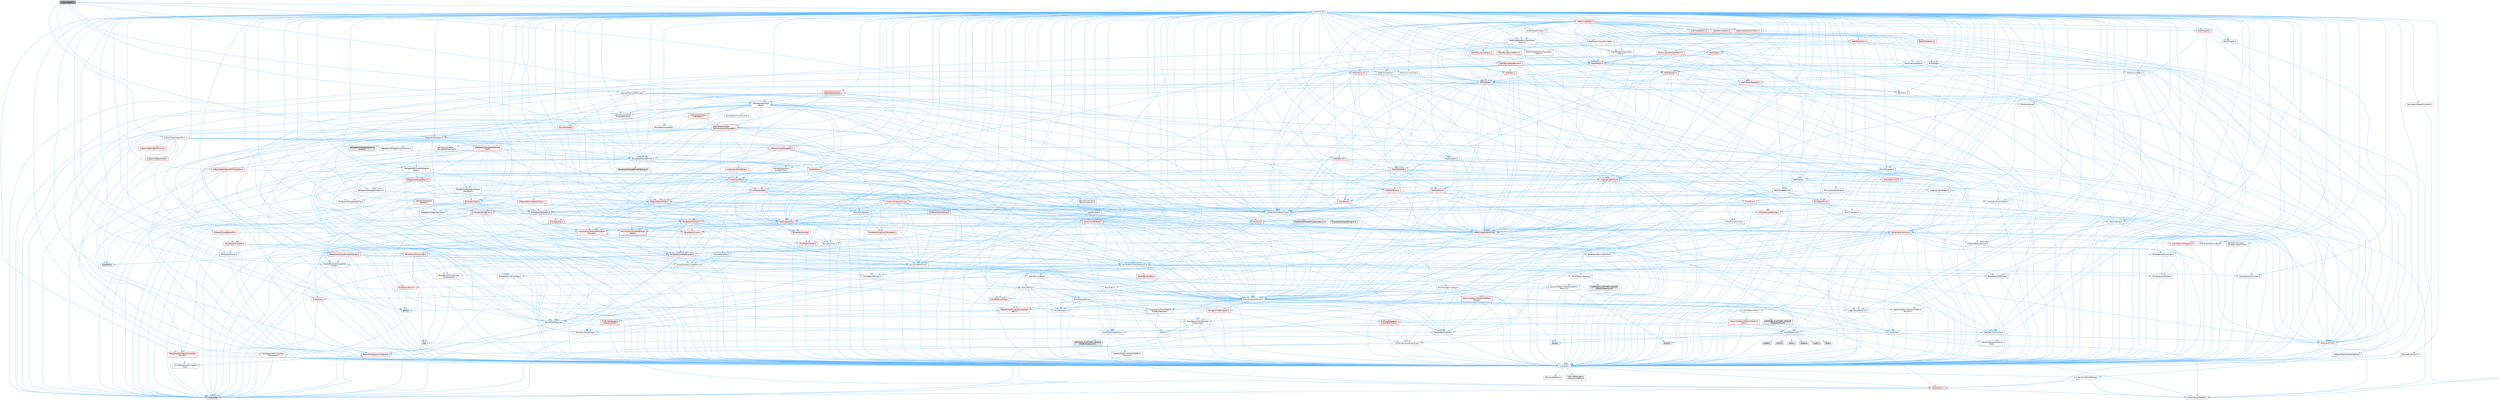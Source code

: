 digraph "UObjectToken.h"
{
 // INTERACTIVE_SVG=YES
 // LATEX_PDF_SIZE
  bgcolor="transparent";
  edge [fontname=Helvetica,fontsize=10,labelfontname=Helvetica,labelfontsize=10];
  node [fontname=Helvetica,fontsize=10,shape=box,height=0.2,width=0.4];
  Node1 [id="Node000001",label="UObjectToken.h",height=0.2,width=0.4,color="gray40", fillcolor="grey60", style="filled", fontcolor="black",tooltip=" "];
  Node1 -> Node2 [id="edge1_Node000001_Node000002",color="steelblue1",style="solid",tooltip=" "];
  Node2 [id="Node000002",label="Containers/UnrealString.h",height=0.2,width=0.4,color="grey40", fillcolor="white", style="filled",URL="$d5/dba/UnrealString_8h.html",tooltip=" "];
  Node2 -> Node3 [id="edge2_Node000002_Node000003",color="steelblue1",style="solid",tooltip=" "];
  Node3 [id="Node000003",label="Containers/UnrealStringIncludes.h.inl",height=0.2,width=0.4,color="grey60", fillcolor="#E0E0E0", style="filled",tooltip=" "];
  Node2 -> Node4 [id="edge3_Node000002_Node000004",color="steelblue1",style="solid",tooltip=" "];
  Node4 [id="Node000004",label="Containers/UnrealString.h.inl",height=0.2,width=0.4,color="grey60", fillcolor="#E0E0E0", style="filled",tooltip=" "];
  Node2 -> Node5 [id="edge4_Node000002_Node000005",color="steelblue1",style="solid",tooltip=" "];
  Node5 [id="Node000005",label="Misc/StringFormatArg.h",height=0.2,width=0.4,color="grey40", fillcolor="white", style="filled",URL="$d2/d16/StringFormatArg_8h.html",tooltip=" "];
  Node5 -> Node6 [id="edge5_Node000005_Node000006",color="steelblue1",style="solid",tooltip=" "];
  Node6 [id="Node000006",label="Containers/ContainersFwd.h",height=0.2,width=0.4,color="grey40", fillcolor="white", style="filled",URL="$d4/d0a/ContainersFwd_8h.html",tooltip=" "];
  Node6 -> Node7 [id="edge6_Node000006_Node000007",color="steelblue1",style="solid",tooltip=" "];
  Node7 [id="Node000007",label="HAL/Platform.h",height=0.2,width=0.4,color="red", fillcolor="#FFF0F0", style="filled",URL="$d9/dd0/Platform_8h.html",tooltip=" "];
  Node7 -> Node10 [id="edge7_Node000007_Node000010",color="steelblue1",style="solid",tooltip=" "];
  Node10 [id="Node000010",label="type_traits",height=0.2,width=0.4,color="grey60", fillcolor="#E0E0E0", style="filled",tooltip=" "];
  Node7 -> Node11 [id="edge8_Node000007_Node000011",color="steelblue1",style="solid",tooltip=" "];
  Node11 [id="Node000011",label="PreprocessorHelpers.h",height=0.2,width=0.4,color="grey40", fillcolor="white", style="filled",URL="$db/ddb/PreprocessorHelpers_8h.html",tooltip=" "];
  Node6 -> Node17 [id="edge9_Node000006_Node000017",color="steelblue1",style="solid",tooltip=" "];
  Node17 [id="Node000017",label="CoreTypes.h",height=0.2,width=0.4,color="grey40", fillcolor="white", style="filled",URL="$dc/dec/CoreTypes_8h.html",tooltip=" "];
  Node17 -> Node7 [id="edge10_Node000017_Node000007",color="steelblue1",style="solid",tooltip=" "];
  Node17 -> Node18 [id="edge11_Node000017_Node000018",color="steelblue1",style="solid",tooltip=" "];
  Node18 [id="Node000018",label="ProfilingDebugging\l/UMemoryDefines.h",height=0.2,width=0.4,color="grey40", fillcolor="white", style="filled",URL="$d2/da2/UMemoryDefines_8h.html",tooltip=" "];
  Node17 -> Node19 [id="edge12_Node000017_Node000019",color="steelblue1",style="solid",tooltip=" "];
  Node19 [id="Node000019",label="Misc/CoreMiscDefines.h",height=0.2,width=0.4,color="grey40", fillcolor="white", style="filled",URL="$da/d38/CoreMiscDefines_8h.html",tooltip=" "];
  Node19 -> Node7 [id="edge13_Node000019_Node000007",color="steelblue1",style="solid",tooltip=" "];
  Node19 -> Node11 [id="edge14_Node000019_Node000011",color="steelblue1",style="solid",tooltip=" "];
  Node17 -> Node20 [id="edge15_Node000017_Node000020",color="steelblue1",style="solid",tooltip=" "];
  Node20 [id="Node000020",label="Misc/CoreDefines.h",height=0.2,width=0.4,color="grey40", fillcolor="white", style="filled",URL="$d3/dd2/CoreDefines_8h.html",tooltip=" "];
  Node6 -> Node21 [id="edge16_Node000006_Node000021",color="steelblue1",style="solid",tooltip=" "];
  Node21 [id="Node000021",label="Traits/IsContiguousContainer.h",height=0.2,width=0.4,color="red", fillcolor="#FFF0F0", style="filled",URL="$d5/d3c/IsContiguousContainer_8h.html",tooltip=" "];
  Node21 -> Node17 [id="edge17_Node000021_Node000017",color="steelblue1",style="solid",tooltip=" "];
  Node21 -> Node22 [id="edge18_Node000021_Node000022",color="steelblue1",style="solid",tooltip=" "];
  Node22 [id="Node000022",label="Misc/StaticAssertComplete\lType.h",height=0.2,width=0.4,color="grey40", fillcolor="white", style="filled",URL="$d5/d4e/StaticAssertCompleteType_8h.html",tooltip=" "];
  Node1 -> Node24 [id="edge19_Node000001_Node000024",color="steelblue1",style="solid",tooltip=" "];
  Node24 [id="Node000024",label="CoreMinimal.h",height=0.2,width=0.4,color="grey40", fillcolor="white", style="filled",URL="$d7/d67/CoreMinimal_8h.html",tooltip=" "];
  Node24 -> Node17 [id="edge20_Node000024_Node000017",color="steelblue1",style="solid",tooltip=" "];
  Node24 -> Node25 [id="edge21_Node000024_Node000025",color="steelblue1",style="solid",tooltip=" "];
  Node25 [id="Node000025",label="CoreFwd.h",height=0.2,width=0.4,color="grey40", fillcolor="white", style="filled",URL="$d1/d1e/CoreFwd_8h.html",tooltip=" "];
  Node25 -> Node17 [id="edge22_Node000025_Node000017",color="steelblue1",style="solid",tooltip=" "];
  Node25 -> Node6 [id="edge23_Node000025_Node000006",color="steelblue1",style="solid",tooltip=" "];
  Node25 -> Node26 [id="edge24_Node000025_Node000026",color="steelblue1",style="solid",tooltip=" "];
  Node26 [id="Node000026",label="Math/MathFwd.h",height=0.2,width=0.4,color="grey40", fillcolor="white", style="filled",URL="$d2/d10/MathFwd_8h.html",tooltip=" "];
  Node26 -> Node7 [id="edge25_Node000026_Node000007",color="steelblue1",style="solid",tooltip=" "];
  Node25 -> Node27 [id="edge26_Node000025_Node000027",color="steelblue1",style="solid",tooltip=" "];
  Node27 [id="Node000027",label="UObject/UObjectHierarchy\lFwd.h",height=0.2,width=0.4,color="grey40", fillcolor="white", style="filled",URL="$d3/d13/UObjectHierarchyFwd_8h.html",tooltip=" "];
  Node24 -> Node27 [id="edge27_Node000024_Node000027",color="steelblue1",style="solid",tooltip=" "];
  Node24 -> Node6 [id="edge28_Node000024_Node000006",color="steelblue1",style="solid",tooltip=" "];
  Node24 -> Node28 [id="edge29_Node000024_Node000028",color="steelblue1",style="solid",tooltip=" "];
  Node28 [id="Node000028",label="Misc/VarArgs.h",height=0.2,width=0.4,color="grey40", fillcolor="white", style="filled",URL="$d5/d6f/VarArgs_8h.html",tooltip=" "];
  Node28 -> Node17 [id="edge30_Node000028_Node000017",color="steelblue1",style="solid",tooltip=" "];
  Node24 -> Node29 [id="edge31_Node000024_Node000029",color="steelblue1",style="solid",tooltip=" "];
  Node29 [id="Node000029",label="Logging/LogVerbosity.h",height=0.2,width=0.4,color="grey40", fillcolor="white", style="filled",URL="$d2/d8f/LogVerbosity_8h.html",tooltip=" "];
  Node29 -> Node17 [id="edge32_Node000029_Node000017",color="steelblue1",style="solid",tooltip=" "];
  Node24 -> Node30 [id="edge33_Node000024_Node000030",color="steelblue1",style="solid",tooltip=" "];
  Node30 [id="Node000030",label="Misc/OutputDevice.h",height=0.2,width=0.4,color="grey40", fillcolor="white", style="filled",URL="$d7/d32/OutputDevice_8h.html",tooltip=" "];
  Node30 -> Node25 [id="edge34_Node000030_Node000025",color="steelblue1",style="solid",tooltip=" "];
  Node30 -> Node17 [id="edge35_Node000030_Node000017",color="steelblue1",style="solid",tooltip=" "];
  Node30 -> Node29 [id="edge36_Node000030_Node000029",color="steelblue1",style="solid",tooltip=" "];
  Node30 -> Node28 [id="edge37_Node000030_Node000028",color="steelblue1",style="solid",tooltip=" "];
  Node30 -> Node31 [id="edge38_Node000030_Node000031",color="steelblue1",style="solid",tooltip=" "];
  Node31 [id="Node000031",label="Templates/IsArrayOrRefOf\lTypeByPredicate.h",height=0.2,width=0.4,color="grey40", fillcolor="white", style="filled",URL="$d6/da1/IsArrayOrRefOfTypeByPredicate_8h.html",tooltip=" "];
  Node31 -> Node17 [id="edge39_Node000031_Node000017",color="steelblue1",style="solid",tooltip=" "];
  Node30 -> Node32 [id="edge40_Node000030_Node000032",color="steelblue1",style="solid",tooltip=" "];
  Node32 [id="Node000032",label="Templates/IsValidVariadic\lFunctionArg.h",height=0.2,width=0.4,color="grey40", fillcolor="white", style="filled",URL="$d0/dc8/IsValidVariadicFunctionArg_8h.html",tooltip=" "];
  Node32 -> Node17 [id="edge41_Node000032_Node000017",color="steelblue1",style="solid",tooltip=" "];
  Node32 -> Node33 [id="edge42_Node000032_Node000033",color="steelblue1",style="solid",tooltip=" "];
  Node33 [id="Node000033",label="IsEnum.h",height=0.2,width=0.4,color="grey40", fillcolor="white", style="filled",URL="$d4/de5/IsEnum_8h.html",tooltip=" "];
  Node32 -> Node10 [id="edge43_Node000032_Node000010",color="steelblue1",style="solid",tooltip=" "];
  Node30 -> Node34 [id="edge44_Node000030_Node000034",color="steelblue1",style="solid",tooltip=" "];
  Node34 [id="Node000034",label="Traits/IsCharEncodingCompatible\lWith.h",height=0.2,width=0.4,color="red", fillcolor="#FFF0F0", style="filled",URL="$df/dd1/IsCharEncodingCompatibleWith_8h.html",tooltip=" "];
  Node34 -> Node10 [id="edge45_Node000034_Node000010",color="steelblue1",style="solid",tooltip=" "];
  Node24 -> Node36 [id="edge46_Node000024_Node000036",color="steelblue1",style="solid",tooltip=" "];
  Node36 [id="Node000036",label="HAL/PlatformCrt.h",height=0.2,width=0.4,color="grey40", fillcolor="white", style="filled",URL="$d8/d75/PlatformCrt_8h.html",tooltip=" "];
  Node36 -> Node37 [id="edge47_Node000036_Node000037",color="steelblue1",style="solid",tooltip=" "];
  Node37 [id="Node000037",label="new",height=0.2,width=0.4,color="grey60", fillcolor="#E0E0E0", style="filled",tooltip=" "];
  Node36 -> Node38 [id="edge48_Node000036_Node000038",color="steelblue1",style="solid",tooltip=" "];
  Node38 [id="Node000038",label="wchar.h",height=0.2,width=0.4,color="grey60", fillcolor="#E0E0E0", style="filled",tooltip=" "];
  Node36 -> Node39 [id="edge49_Node000036_Node000039",color="steelblue1",style="solid",tooltip=" "];
  Node39 [id="Node000039",label="stddef.h",height=0.2,width=0.4,color="grey60", fillcolor="#E0E0E0", style="filled",tooltip=" "];
  Node36 -> Node40 [id="edge50_Node000036_Node000040",color="steelblue1",style="solid",tooltip=" "];
  Node40 [id="Node000040",label="stdlib.h",height=0.2,width=0.4,color="grey60", fillcolor="#E0E0E0", style="filled",tooltip=" "];
  Node36 -> Node41 [id="edge51_Node000036_Node000041",color="steelblue1",style="solid",tooltip=" "];
  Node41 [id="Node000041",label="stdio.h",height=0.2,width=0.4,color="grey60", fillcolor="#E0E0E0", style="filled",tooltip=" "];
  Node36 -> Node42 [id="edge52_Node000036_Node000042",color="steelblue1",style="solid",tooltip=" "];
  Node42 [id="Node000042",label="stdarg.h",height=0.2,width=0.4,color="grey60", fillcolor="#E0E0E0", style="filled",tooltip=" "];
  Node36 -> Node43 [id="edge53_Node000036_Node000043",color="steelblue1",style="solid",tooltip=" "];
  Node43 [id="Node000043",label="math.h",height=0.2,width=0.4,color="grey60", fillcolor="#E0E0E0", style="filled",tooltip=" "];
  Node36 -> Node44 [id="edge54_Node000036_Node000044",color="steelblue1",style="solid",tooltip=" "];
  Node44 [id="Node000044",label="float.h",height=0.2,width=0.4,color="grey60", fillcolor="#E0E0E0", style="filled",tooltip=" "];
  Node36 -> Node45 [id="edge55_Node000036_Node000045",color="steelblue1",style="solid",tooltip=" "];
  Node45 [id="Node000045",label="string.h",height=0.2,width=0.4,color="grey60", fillcolor="#E0E0E0", style="filled",tooltip=" "];
  Node24 -> Node46 [id="edge56_Node000024_Node000046",color="steelblue1",style="solid",tooltip=" "];
  Node46 [id="Node000046",label="HAL/PlatformMisc.h",height=0.2,width=0.4,color="grey40", fillcolor="white", style="filled",URL="$d0/df5/PlatformMisc_8h.html",tooltip=" "];
  Node46 -> Node17 [id="edge57_Node000046_Node000017",color="steelblue1",style="solid",tooltip=" "];
  Node46 -> Node47 [id="edge58_Node000046_Node000047",color="steelblue1",style="solid",tooltip=" "];
  Node47 [id="Node000047",label="GenericPlatform/GenericPlatform\lMisc.h",height=0.2,width=0.4,color="red", fillcolor="#FFF0F0", style="filled",URL="$db/d9a/GenericPlatformMisc_8h.html",tooltip=" "];
  Node47 -> Node25 [id="edge59_Node000047_Node000025",color="steelblue1",style="solid",tooltip=" "];
  Node47 -> Node17 [id="edge60_Node000047_Node000017",color="steelblue1",style="solid",tooltip=" "];
  Node47 -> Node36 [id="edge61_Node000047_Node000036",color="steelblue1",style="solid",tooltip=" "];
  Node47 -> Node51 [id="edge62_Node000047_Node000051",color="steelblue1",style="solid",tooltip=" "];
  Node51 [id="Node000051",label="Math/NumericLimits.h",height=0.2,width=0.4,color="grey40", fillcolor="white", style="filled",URL="$df/d1b/NumericLimits_8h.html",tooltip=" "];
  Node51 -> Node17 [id="edge63_Node000051_Node000017",color="steelblue1",style="solid",tooltip=" "];
  Node47 -> Node53 [id="edge64_Node000047_Node000053",color="steelblue1",style="solid",tooltip=" "];
  Node53 [id="Node000053",label="Misc/EnumClassFlags.h",height=0.2,width=0.4,color="grey40", fillcolor="white", style="filled",URL="$d8/de7/EnumClassFlags_8h.html",tooltip=" "];
  Node46 -> Node56 [id="edge65_Node000046_Node000056",color="steelblue1",style="solid",tooltip=" "];
  Node56 [id="Node000056",label="COMPILED_PLATFORM_HEADER\l(PlatformMisc.h)",height=0.2,width=0.4,color="grey60", fillcolor="#E0E0E0", style="filled",tooltip=" "];
  Node46 -> Node57 [id="edge66_Node000046_Node000057",color="steelblue1",style="solid",tooltip=" "];
  Node57 [id="Node000057",label="ProfilingDebugging\l/CpuProfilerTrace.h",height=0.2,width=0.4,color="red", fillcolor="#FFF0F0", style="filled",URL="$da/dcb/CpuProfilerTrace_8h.html",tooltip=" "];
  Node57 -> Node17 [id="edge67_Node000057_Node000017",color="steelblue1",style="solid",tooltip=" "];
  Node57 -> Node6 [id="edge68_Node000057_Node000006",color="steelblue1",style="solid",tooltip=" "];
  Node57 -> Node58 [id="edge69_Node000057_Node000058",color="steelblue1",style="solid",tooltip=" "];
  Node58 [id="Node000058",label="HAL/PlatformAtomics.h",height=0.2,width=0.4,color="grey40", fillcolor="white", style="filled",URL="$d3/d36/PlatformAtomics_8h.html",tooltip=" "];
  Node58 -> Node17 [id="edge70_Node000058_Node000017",color="steelblue1",style="solid",tooltip=" "];
  Node58 -> Node59 [id="edge71_Node000058_Node000059",color="steelblue1",style="solid",tooltip=" "];
  Node59 [id="Node000059",label="GenericPlatform/GenericPlatform\lAtomics.h",height=0.2,width=0.4,color="grey40", fillcolor="white", style="filled",URL="$da/d72/GenericPlatformAtomics_8h.html",tooltip=" "];
  Node59 -> Node17 [id="edge72_Node000059_Node000017",color="steelblue1",style="solid",tooltip=" "];
  Node58 -> Node60 [id="edge73_Node000058_Node000060",color="steelblue1",style="solid",tooltip=" "];
  Node60 [id="Node000060",label="COMPILED_PLATFORM_HEADER\l(PlatformAtomics.h)",height=0.2,width=0.4,color="grey60", fillcolor="#E0E0E0", style="filled",tooltip=" "];
  Node57 -> Node11 [id="edge74_Node000057_Node000011",color="steelblue1",style="solid",tooltip=" "];
  Node24 -> Node65 [id="edge75_Node000024_Node000065",color="steelblue1",style="solid",tooltip=" "];
  Node65 [id="Node000065",label="Misc/AssertionMacros.h",height=0.2,width=0.4,color="grey40", fillcolor="white", style="filled",URL="$d0/dfa/AssertionMacros_8h.html",tooltip=" "];
  Node65 -> Node17 [id="edge76_Node000065_Node000017",color="steelblue1",style="solid",tooltip=" "];
  Node65 -> Node7 [id="edge77_Node000065_Node000007",color="steelblue1",style="solid",tooltip=" "];
  Node65 -> Node46 [id="edge78_Node000065_Node000046",color="steelblue1",style="solid",tooltip=" "];
  Node65 -> Node11 [id="edge79_Node000065_Node000011",color="steelblue1",style="solid",tooltip=" "];
  Node65 -> Node66 [id="edge80_Node000065_Node000066",color="steelblue1",style="solid",tooltip=" "];
  Node66 [id="Node000066",label="Templates/EnableIf.h",height=0.2,width=0.4,color="grey40", fillcolor="white", style="filled",URL="$d7/d60/EnableIf_8h.html",tooltip=" "];
  Node66 -> Node17 [id="edge81_Node000066_Node000017",color="steelblue1",style="solid",tooltip=" "];
  Node65 -> Node31 [id="edge82_Node000065_Node000031",color="steelblue1",style="solid",tooltip=" "];
  Node65 -> Node32 [id="edge83_Node000065_Node000032",color="steelblue1",style="solid",tooltip=" "];
  Node65 -> Node34 [id="edge84_Node000065_Node000034",color="steelblue1",style="solid",tooltip=" "];
  Node65 -> Node28 [id="edge85_Node000065_Node000028",color="steelblue1",style="solid",tooltip=" "];
  Node65 -> Node67 [id="edge86_Node000065_Node000067",color="steelblue1",style="solid",tooltip=" "];
  Node67 [id="Node000067",label="String/FormatStringSan.h",height=0.2,width=0.4,color="red", fillcolor="#FFF0F0", style="filled",URL="$d3/d8b/FormatStringSan_8h.html",tooltip=" "];
  Node67 -> Node10 [id="edge87_Node000067_Node000010",color="steelblue1",style="solid",tooltip=" "];
  Node67 -> Node17 [id="edge88_Node000067_Node000017",color="steelblue1",style="solid",tooltip=" "];
  Node67 -> Node68 [id="edge89_Node000067_Node000068",color="steelblue1",style="solid",tooltip=" "];
  Node68 [id="Node000068",label="Templates/Requires.h",height=0.2,width=0.4,color="grey40", fillcolor="white", style="filled",URL="$dc/d96/Requires_8h.html",tooltip=" "];
  Node68 -> Node66 [id="edge90_Node000068_Node000066",color="steelblue1",style="solid",tooltip=" "];
  Node68 -> Node10 [id="edge91_Node000068_Node000010",color="steelblue1",style="solid",tooltip=" "];
  Node67 -> Node32 [id="edge92_Node000067_Node000032",color="steelblue1",style="solid",tooltip=" "];
  Node67 -> Node6 [id="edge93_Node000067_Node000006",color="steelblue1",style="solid",tooltip=" "];
  Node65 -> Node73 [id="edge94_Node000065_Node000073",color="steelblue1",style="solid",tooltip=" "];
  Node73 [id="Node000073",label="atomic",height=0.2,width=0.4,color="grey60", fillcolor="#E0E0E0", style="filled",tooltip=" "];
  Node24 -> Node74 [id="edge95_Node000024_Node000074",color="steelblue1",style="solid",tooltip=" "];
  Node74 [id="Node000074",label="Templates/IsPointer.h",height=0.2,width=0.4,color="grey40", fillcolor="white", style="filled",URL="$d7/d05/IsPointer_8h.html",tooltip=" "];
  Node74 -> Node17 [id="edge96_Node000074_Node000017",color="steelblue1",style="solid",tooltip=" "];
  Node24 -> Node75 [id="edge97_Node000024_Node000075",color="steelblue1",style="solid",tooltip=" "];
  Node75 [id="Node000075",label="HAL/PlatformMemory.h",height=0.2,width=0.4,color="grey40", fillcolor="white", style="filled",URL="$de/d68/PlatformMemory_8h.html",tooltip=" "];
  Node75 -> Node17 [id="edge98_Node000075_Node000017",color="steelblue1",style="solid",tooltip=" "];
  Node75 -> Node76 [id="edge99_Node000075_Node000076",color="steelblue1",style="solid",tooltip=" "];
  Node76 [id="Node000076",label="GenericPlatform/GenericPlatform\lMemory.h",height=0.2,width=0.4,color="grey40", fillcolor="white", style="filled",URL="$dd/d22/GenericPlatformMemory_8h.html",tooltip=" "];
  Node76 -> Node25 [id="edge100_Node000076_Node000025",color="steelblue1",style="solid",tooltip=" "];
  Node76 -> Node17 [id="edge101_Node000076_Node000017",color="steelblue1",style="solid",tooltip=" "];
  Node76 -> Node77 [id="edge102_Node000076_Node000077",color="steelblue1",style="solid",tooltip=" "];
  Node77 [id="Node000077",label="HAL/PlatformString.h",height=0.2,width=0.4,color="red", fillcolor="#FFF0F0", style="filled",URL="$db/db5/PlatformString_8h.html",tooltip=" "];
  Node77 -> Node17 [id="edge103_Node000077_Node000017",color="steelblue1",style="solid",tooltip=" "];
  Node76 -> Node45 [id="edge104_Node000076_Node000045",color="steelblue1",style="solid",tooltip=" "];
  Node76 -> Node38 [id="edge105_Node000076_Node000038",color="steelblue1",style="solid",tooltip=" "];
  Node75 -> Node79 [id="edge106_Node000075_Node000079",color="steelblue1",style="solid",tooltip=" "];
  Node79 [id="Node000079",label="COMPILED_PLATFORM_HEADER\l(PlatformMemory.h)",height=0.2,width=0.4,color="grey60", fillcolor="#E0E0E0", style="filled",tooltip=" "];
  Node24 -> Node58 [id="edge107_Node000024_Node000058",color="steelblue1",style="solid",tooltip=" "];
  Node24 -> Node80 [id="edge108_Node000024_Node000080",color="steelblue1",style="solid",tooltip=" "];
  Node80 [id="Node000080",label="Misc/Exec.h",height=0.2,width=0.4,color="grey40", fillcolor="white", style="filled",URL="$de/ddb/Exec_8h.html",tooltip=" "];
  Node80 -> Node17 [id="edge109_Node000080_Node000017",color="steelblue1",style="solid",tooltip=" "];
  Node80 -> Node65 [id="edge110_Node000080_Node000065",color="steelblue1",style="solid",tooltip=" "];
  Node24 -> Node81 [id="edge111_Node000024_Node000081",color="steelblue1",style="solid",tooltip=" "];
  Node81 [id="Node000081",label="HAL/MemoryBase.h",height=0.2,width=0.4,color="grey40", fillcolor="white", style="filled",URL="$d6/d9f/MemoryBase_8h.html",tooltip=" "];
  Node81 -> Node17 [id="edge112_Node000081_Node000017",color="steelblue1",style="solid",tooltip=" "];
  Node81 -> Node58 [id="edge113_Node000081_Node000058",color="steelblue1",style="solid",tooltip=" "];
  Node81 -> Node36 [id="edge114_Node000081_Node000036",color="steelblue1",style="solid",tooltip=" "];
  Node81 -> Node80 [id="edge115_Node000081_Node000080",color="steelblue1",style="solid",tooltip=" "];
  Node81 -> Node30 [id="edge116_Node000081_Node000030",color="steelblue1",style="solid",tooltip=" "];
  Node81 -> Node82 [id="edge117_Node000081_Node000082",color="steelblue1",style="solid",tooltip=" "];
  Node82 [id="Node000082",label="Templates/Atomic.h",height=0.2,width=0.4,color="red", fillcolor="#FFF0F0", style="filled",URL="$d3/d91/Atomic_8h.html",tooltip=" "];
  Node82 -> Node73 [id="edge118_Node000082_Node000073",color="steelblue1",style="solid",tooltip=" "];
  Node24 -> Node91 [id="edge119_Node000024_Node000091",color="steelblue1",style="solid",tooltip=" "];
  Node91 [id="Node000091",label="HAL/UnrealMemory.h",height=0.2,width=0.4,color="grey40", fillcolor="white", style="filled",URL="$d9/d96/UnrealMemory_8h.html",tooltip=" "];
  Node91 -> Node17 [id="edge120_Node000091_Node000017",color="steelblue1",style="solid",tooltip=" "];
  Node91 -> Node76 [id="edge121_Node000091_Node000076",color="steelblue1",style="solid",tooltip=" "];
  Node91 -> Node81 [id="edge122_Node000091_Node000081",color="steelblue1",style="solid",tooltip=" "];
  Node91 -> Node75 [id="edge123_Node000091_Node000075",color="steelblue1",style="solid",tooltip=" "];
  Node91 -> Node92 [id="edge124_Node000091_Node000092",color="steelblue1",style="solid",tooltip=" "];
  Node92 [id="Node000092",label="ProfilingDebugging\l/MemoryTrace.h",height=0.2,width=0.4,color="red", fillcolor="#FFF0F0", style="filled",URL="$da/dd7/MemoryTrace_8h.html",tooltip=" "];
  Node92 -> Node7 [id="edge125_Node000092_Node000007",color="steelblue1",style="solid",tooltip=" "];
  Node92 -> Node53 [id="edge126_Node000092_Node000053",color="steelblue1",style="solid",tooltip=" "];
  Node91 -> Node74 [id="edge127_Node000091_Node000074",color="steelblue1",style="solid",tooltip=" "];
  Node24 -> Node93 [id="edge128_Node000024_Node000093",color="steelblue1",style="solid",tooltip=" "];
  Node93 [id="Node000093",label="Templates/IsArithmetic.h",height=0.2,width=0.4,color="grey40", fillcolor="white", style="filled",URL="$d2/d5d/IsArithmetic_8h.html",tooltip=" "];
  Node93 -> Node17 [id="edge129_Node000093_Node000017",color="steelblue1",style="solid",tooltip=" "];
  Node24 -> Node87 [id="edge130_Node000024_Node000087",color="steelblue1",style="solid",tooltip=" "];
  Node87 [id="Node000087",label="Templates/AndOrNot.h",height=0.2,width=0.4,color="grey40", fillcolor="white", style="filled",URL="$db/d0a/AndOrNot_8h.html",tooltip=" "];
  Node87 -> Node17 [id="edge131_Node000087_Node000017",color="steelblue1",style="solid",tooltip=" "];
  Node24 -> Node94 [id="edge132_Node000024_Node000094",color="steelblue1",style="solid",tooltip=" "];
  Node94 [id="Node000094",label="Templates/IsPODType.h",height=0.2,width=0.4,color="grey40", fillcolor="white", style="filled",URL="$d7/db1/IsPODType_8h.html",tooltip=" "];
  Node94 -> Node17 [id="edge133_Node000094_Node000017",color="steelblue1",style="solid",tooltip=" "];
  Node24 -> Node95 [id="edge134_Node000024_Node000095",color="steelblue1",style="solid",tooltip=" "];
  Node95 [id="Node000095",label="Templates/IsUECoreType.h",height=0.2,width=0.4,color="grey40", fillcolor="white", style="filled",URL="$d1/db8/IsUECoreType_8h.html",tooltip=" "];
  Node95 -> Node17 [id="edge135_Node000095_Node000017",color="steelblue1",style="solid",tooltip=" "];
  Node95 -> Node10 [id="edge136_Node000095_Node000010",color="steelblue1",style="solid",tooltip=" "];
  Node24 -> Node88 [id="edge137_Node000024_Node000088",color="steelblue1",style="solid",tooltip=" "];
  Node88 [id="Node000088",label="Templates/IsTriviallyCopy\lConstructible.h",height=0.2,width=0.4,color="grey40", fillcolor="white", style="filled",URL="$d3/d78/IsTriviallyCopyConstructible_8h.html",tooltip=" "];
  Node88 -> Node17 [id="edge138_Node000088_Node000017",color="steelblue1",style="solid",tooltip=" "];
  Node88 -> Node10 [id="edge139_Node000088_Node000010",color="steelblue1",style="solid",tooltip=" "];
  Node24 -> Node96 [id="edge140_Node000024_Node000096",color="steelblue1",style="solid",tooltip=" "];
  Node96 [id="Node000096",label="Templates/UnrealTypeTraits.h",height=0.2,width=0.4,color="grey40", fillcolor="white", style="filled",URL="$d2/d2d/UnrealTypeTraits_8h.html",tooltip=" "];
  Node96 -> Node17 [id="edge141_Node000096_Node000017",color="steelblue1",style="solid",tooltip=" "];
  Node96 -> Node74 [id="edge142_Node000096_Node000074",color="steelblue1",style="solid",tooltip=" "];
  Node96 -> Node65 [id="edge143_Node000096_Node000065",color="steelblue1",style="solid",tooltip=" "];
  Node96 -> Node87 [id="edge144_Node000096_Node000087",color="steelblue1",style="solid",tooltip=" "];
  Node96 -> Node66 [id="edge145_Node000096_Node000066",color="steelblue1",style="solid",tooltip=" "];
  Node96 -> Node93 [id="edge146_Node000096_Node000093",color="steelblue1",style="solid",tooltip=" "];
  Node96 -> Node33 [id="edge147_Node000096_Node000033",color="steelblue1",style="solid",tooltip=" "];
  Node96 -> Node97 [id="edge148_Node000096_Node000097",color="steelblue1",style="solid",tooltip=" "];
  Node97 [id="Node000097",label="Templates/Models.h",height=0.2,width=0.4,color="red", fillcolor="#FFF0F0", style="filled",URL="$d3/d0c/Models_8h.html",tooltip=" "];
  Node96 -> Node94 [id="edge149_Node000096_Node000094",color="steelblue1",style="solid",tooltip=" "];
  Node96 -> Node95 [id="edge150_Node000096_Node000095",color="steelblue1",style="solid",tooltip=" "];
  Node96 -> Node88 [id="edge151_Node000096_Node000088",color="steelblue1",style="solid",tooltip=" "];
  Node24 -> Node66 [id="edge152_Node000024_Node000066",color="steelblue1",style="solid",tooltip=" "];
  Node24 -> Node98 [id="edge153_Node000024_Node000098",color="steelblue1",style="solid",tooltip=" "];
  Node98 [id="Node000098",label="Templates/RemoveReference.h",height=0.2,width=0.4,color="grey40", fillcolor="white", style="filled",URL="$da/dbe/RemoveReference_8h.html",tooltip=" "];
  Node98 -> Node17 [id="edge154_Node000098_Node000017",color="steelblue1",style="solid",tooltip=" "];
  Node24 -> Node99 [id="edge155_Node000024_Node000099",color="steelblue1",style="solid",tooltip=" "];
  Node99 [id="Node000099",label="Templates/IntegralConstant.h",height=0.2,width=0.4,color="grey40", fillcolor="white", style="filled",URL="$db/d1b/IntegralConstant_8h.html",tooltip=" "];
  Node99 -> Node17 [id="edge156_Node000099_Node000017",color="steelblue1",style="solid",tooltip=" "];
  Node24 -> Node100 [id="edge157_Node000024_Node000100",color="steelblue1",style="solid",tooltip=" "];
  Node100 [id="Node000100",label="Templates/IsClass.h",height=0.2,width=0.4,color="grey40", fillcolor="white", style="filled",URL="$db/dcb/IsClass_8h.html",tooltip=" "];
  Node100 -> Node17 [id="edge158_Node000100_Node000017",color="steelblue1",style="solid",tooltip=" "];
  Node24 -> Node101 [id="edge159_Node000024_Node000101",color="steelblue1",style="solid",tooltip=" "];
  Node101 [id="Node000101",label="Templates/TypeCompatible\lBytes.h",height=0.2,width=0.4,color="grey40", fillcolor="white", style="filled",URL="$df/d0a/TypeCompatibleBytes_8h.html",tooltip=" "];
  Node101 -> Node17 [id="edge160_Node000101_Node000017",color="steelblue1",style="solid",tooltip=" "];
  Node101 -> Node45 [id="edge161_Node000101_Node000045",color="steelblue1",style="solid",tooltip=" "];
  Node101 -> Node37 [id="edge162_Node000101_Node000037",color="steelblue1",style="solid",tooltip=" "];
  Node101 -> Node10 [id="edge163_Node000101_Node000010",color="steelblue1",style="solid",tooltip=" "];
  Node24 -> Node21 [id="edge164_Node000024_Node000021",color="steelblue1",style="solid",tooltip=" "];
  Node24 -> Node102 [id="edge165_Node000024_Node000102",color="steelblue1",style="solid",tooltip=" "];
  Node102 [id="Node000102",label="Templates/UnrealTemplate.h",height=0.2,width=0.4,color="red", fillcolor="#FFF0F0", style="filled",URL="$d4/d24/UnrealTemplate_8h.html",tooltip=" "];
  Node102 -> Node17 [id="edge166_Node000102_Node000017",color="steelblue1",style="solid",tooltip=" "];
  Node102 -> Node74 [id="edge167_Node000102_Node000074",color="steelblue1",style="solid",tooltip=" "];
  Node102 -> Node91 [id="edge168_Node000102_Node000091",color="steelblue1",style="solid",tooltip=" "];
  Node102 -> Node96 [id="edge169_Node000102_Node000096",color="steelblue1",style="solid",tooltip=" "];
  Node102 -> Node98 [id="edge170_Node000102_Node000098",color="steelblue1",style="solid",tooltip=" "];
  Node102 -> Node68 [id="edge171_Node000102_Node000068",color="steelblue1",style="solid",tooltip=" "];
  Node102 -> Node101 [id="edge172_Node000102_Node000101",color="steelblue1",style="solid",tooltip=" "];
  Node102 -> Node21 [id="edge173_Node000102_Node000021",color="steelblue1",style="solid",tooltip=" "];
  Node102 -> Node10 [id="edge174_Node000102_Node000010",color="steelblue1",style="solid",tooltip=" "];
  Node24 -> Node51 [id="edge175_Node000024_Node000051",color="steelblue1",style="solid",tooltip=" "];
  Node24 -> Node106 [id="edge176_Node000024_Node000106",color="steelblue1",style="solid",tooltip=" "];
  Node106 [id="Node000106",label="HAL/PlatformMath.h",height=0.2,width=0.4,color="red", fillcolor="#FFF0F0", style="filled",URL="$dc/d53/PlatformMath_8h.html",tooltip=" "];
  Node106 -> Node17 [id="edge177_Node000106_Node000017",color="steelblue1",style="solid",tooltip=" "];
  Node24 -> Node89 [id="edge178_Node000024_Node000089",color="steelblue1",style="solid",tooltip=" "];
  Node89 [id="Node000089",label="Templates/IsTriviallyCopy\lAssignable.h",height=0.2,width=0.4,color="grey40", fillcolor="white", style="filled",URL="$d2/df2/IsTriviallyCopyAssignable_8h.html",tooltip=" "];
  Node89 -> Node17 [id="edge179_Node000089_Node000017",color="steelblue1",style="solid",tooltip=" "];
  Node89 -> Node10 [id="edge180_Node000089_Node000010",color="steelblue1",style="solid",tooltip=" "];
  Node24 -> Node114 [id="edge181_Node000024_Node000114",color="steelblue1",style="solid",tooltip=" "];
  Node114 [id="Node000114",label="Templates/MemoryOps.h",height=0.2,width=0.4,color="red", fillcolor="#FFF0F0", style="filled",URL="$db/dea/MemoryOps_8h.html",tooltip=" "];
  Node114 -> Node17 [id="edge182_Node000114_Node000017",color="steelblue1",style="solid",tooltip=" "];
  Node114 -> Node91 [id="edge183_Node000114_Node000091",color="steelblue1",style="solid",tooltip=" "];
  Node114 -> Node89 [id="edge184_Node000114_Node000089",color="steelblue1",style="solid",tooltip=" "];
  Node114 -> Node88 [id="edge185_Node000114_Node000088",color="steelblue1",style="solid",tooltip=" "];
  Node114 -> Node68 [id="edge186_Node000114_Node000068",color="steelblue1",style="solid",tooltip=" "];
  Node114 -> Node96 [id="edge187_Node000114_Node000096",color="steelblue1",style="solid",tooltip=" "];
  Node114 -> Node37 [id="edge188_Node000114_Node000037",color="steelblue1",style="solid",tooltip=" "];
  Node114 -> Node10 [id="edge189_Node000114_Node000010",color="steelblue1",style="solid",tooltip=" "];
  Node24 -> Node115 [id="edge190_Node000024_Node000115",color="steelblue1",style="solid",tooltip=" "];
  Node115 [id="Node000115",label="Containers/ContainerAllocation\lPolicies.h",height=0.2,width=0.4,color="red", fillcolor="#FFF0F0", style="filled",URL="$d7/dff/ContainerAllocationPolicies_8h.html",tooltip=" "];
  Node115 -> Node17 [id="edge191_Node000115_Node000017",color="steelblue1",style="solid",tooltip=" "];
  Node115 -> Node115 [id="edge192_Node000115_Node000115",color="steelblue1",style="solid",tooltip=" "];
  Node115 -> Node106 [id="edge193_Node000115_Node000106",color="steelblue1",style="solid",tooltip=" "];
  Node115 -> Node91 [id="edge194_Node000115_Node000091",color="steelblue1",style="solid",tooltip=" "];
  Node115 -> Node51 [id="edge195_Node000115_Node000051",color="steelblue1",style="solid",tooltip=" "];
  Node115 -> Node65 [id="edge196_Node000115_Node000065",color="steelblue1",style="solid",tooltip=" "];
  Node115 -> Node114 [id="edge197_Node000115_Node000114",color="steelblue1",style="solid",tooltip=" "];
  Node115 -> Node101 [id="edge198_Node000115_Node000101",color="steelblue1",style="solid",tooltip=" "];
  Node115 -> Node10 [id="edge199_Node000115_Node000010",color="steelblue1",style="solid",tooltip=" "];
  Node24 -> Node118 [id="edge200_Node000024_Node000118",color="steelblue1",style="solid",tooltip=" "];
  Node118 [id="Node000118",label="Templates/IsEnumClass.h",height=0.2,width=0.4,color="grey40", fillcolor="white", style="filled",URL="$d7/d15/IsEnumClass_8h.html",tooltip=" "];
  Node118 -> Node17 [id="edge201_Node000118_Node000017",color="steelblue1",style="solid",tooltip=" "];
  Node118 -> Node87 [id="edge202_Node000118_Node000087",color="steelblue1",style="solid",tooltip=" "];
  Node24 -> Node119 [id="edge203_Node000024_Node000119",color="steelblue1",style="solid",tooltip=" "];
  Node119 [id="Node000119",label="HAL/PlatformProperties.h",height=0.2,width=0.4,color="red", fillcolor="#FFF0F0", style="filled",URL="$d9/db0/PlatformProperties_8h.html",tooltip=" "];
  Node119 -> Node17 [id="edge204_Node000119_Node000017",color="steelblue1",style="solid",tooltip=" "];
  Node24 -> Node122 [id="edge205_Node000024_Node000122",color="steelblue1",style="solid",tooltip=" "];
  Node122 [id="Node000122",label="Misc/EngineVersionBase.h",height=0.2,width=0.4,color="grey40", fillcolor="white", style="filled",URL="$d5/d2b/EngineVersionBase_8h.html",tooltip=" "];
  Node122 -> Node17 [id="edge206_Node000122_Node000017",color="steelblue1",style="solid",tooltip=" "];
  Node24 -> Node123 [id="edge207_Node000024_Node000123",color="steelblue1",style="solid",tooltip=" "];
  Node123 [id="Node000123",label="Internationalization\l/TextNamespaceFwd.h",height=0.2,width=0.4,color="grey40", fillcolor="white", style="filled",URL="$d8/d97/TextNamespaceFwd_8h.html",tooltip=" "];
  Node123 -> Node17 [id="edge208_Node000123_Node000017",color="steelblue1",style="solid",tooltip=" "];
  Node24 -> Node124 [id="edge209_Node000024_Node000124",color="steelblue1",style="solid",tooltip=" "];
  Node124 [id="Node000124",label="Serialization/Archive.h",height=0.2,width=0.4,color="red", fillcolor="#FFF0F0", style="filled",URL="$d7/d3b/Archive_8h.html",tooltip=" "];
  Node124 -> Node25 [id="edge210_Node000124_Node000025",color="steelblue1",style="solid",tooltip=" "];
  Node124 -> Node17 [id="edge211_Node000124_Node000017",color="steelblue1",style="solid",tooltip=" "];
  Node124 -> Node119 [id="edge212_Node000124_Node000119",color="steelblue1",style="solid",tooltip=" "];
  Node124 -> Node123 [id="edge213_Node000124_Node000123",color="steelblue1",style="solid",tooltip=" "];
  Node124 -> Node26 [id="edge214_Node000124_Node000026",color="steelblue1",style="solid",tooltip=" "];
  Node124 -> Node65 [id="edge215_Node000124_Node000065",color="steelblue1",style="solid",tooltip=" "];
  Node124 -> Node122 [id="edge216_Node000124_Node000122",color="steelblue1",style="solid",tooltip=" "];
  Node124 -> Node28 [id="edge217_Node000124_Node000028",color="steelblue1",style="solid",tooltip=" "];
  Node124 -> Node66 [id="edge218_Node000124_Node000066",color="steelblue1",style="solid",tooltip=" "];
  Node124 -> Node31 [id="edge219_Node000124_Node000031",color="steelblue1",style="solid",tooltip=" "];
  Node124 -> Node118 [id="edge220_Node000124_Node000118",color="steelblue1",style="solid",tooltip=" "];
  Node124 -> Node32 [id="edge221_Node000124_Node000032",color="steelblue1",style="solid",tooltip=" "];
  Node124 -> Node102 [id="edge222_Node000124_Node000102",color="steelblue1",style="solid",tooltip=" "];
  Node124 -> Node34 [id="edge223_Node000124_Node000034",color="steelblue1",style="solid",tooltip=" "];
  Node124 -> Node127 [id="edge224_Node000124_Node000127",color="steelblue1",style="solid",tooltip=" "];
  Node127 [id="Node000127",label="UObject/ObjectVersion.h",height=0.2,width=0.4,color="grey40", fillcolor="white", style="filled",URL="$da/d63/ObjectVersion_8h.html",tooltip=" "];
  Node127 -> Node17 [id="edge225_Node000127_Node000017",color="steelblue1",style="solid",tooltip=" "];
  Node24 -> Node128 [id="edge226_Node000024_Node000128",color="steelblue1",style="solid",tooltip=" "];
  Node128 [id="Node000128",label="Templates/Less.h",height=0.2,width=0.4,color="grey40", fillcolor="white", style="filled",URL="$de/dc8/Less_8h.html",tooltip=" "];
  Node128 -> Node17 [id="edge227_Node000128_Node000017",color="steelblue1",style="solid",tooltip=" "];
  Node128 -> Node102 [id="edge228_Node000128_Node000102",color="steelblue1",style="solid",tooltip=" "];
  Node24 -> Node129 [id="edge229_Node000024_Node000129",color="steelblue1",style="solid",tooltip=" "];
  Node129 [id="Node000129",label="Templates/Sorting.h",height=0.2,width=0.4,color="red", fillcolor="#FFF0F0", style="filled",URL="$d3/d9e/Sorting_8h.html",tooltip=" "];
  Node129 -> Node17 [id="edge230_Node000129_Node000017",color="steelblue1",style="solid",tooltip=" "];
  Node129 -> Node106 [id="edge231_Node000129_Node000106",color="steelblue1",style="solid",tooltip=" "];
  Node129 -> Node128 [id="edge232_Node000129_Node000128",color="steelblue1",style="solid",tooltip=" "];
  Node24 -> Node140 [id="edge233_Node000024_Node000140",color="steelblue1",style="solid",tooltip=" "];
  Node140 [id="Node000140",label="Misc/Char.h",height=0.2,width=0.4,color="red", fillcolor="#FFF0F0", style="filled",URL="$d0/d58/Char_8h.html",tooltip=" "];
  Node140 -> Node17 [id="edge234_Node000140_Node000017",color="steelblue1",style="solid",tooltip=" "];
  Node140 -> Node10 [id="edge235_Node000140_Node000010",color="steelblue1",style="solid",tooltip=" "];
  Node24 -> Node143 [id="edge236_Node000024_Node000143",color="steelblue1",style="solid",tooltip=" "];
  Node143 [id="Node000143",label="GenericPlatform/GenericPlatform\lStricmp.h",height=0.2,width=0.4,color="grey40", fillcolor="white", style="filled",URL="$d2/d86/GenericPlatformStricmp_8h.html",tooltip=" "];
  Node143 -> Node17 [id="edge237_Node000143_Node000017",color="steelblue1",style="solid",tooltip=" "];
  Node24 -> Node144 [id="edge238_Node000024_Node000144",color="steelblue1",style="solid",tooltip=" "];
  Node144 [id="Node000144",label="GenericPlatform/GenericPlatform\lString.h",height=0.2,width=0.4,color="red", fillcolor="#FFF0F0", style="filled",URL="$dd/d20/GenericPlatformString_8h.html",tooltip=" "];
  Node144 -> Node17 [id="edge239_Node000144_Node000017",color="steelblue1",style="solid",tooltip=" "];
  Node144 -> Node143 [id="edge240_Node000144_Node000143",color="steelblue1",style="solid",tooltip=" "];
  Node144 -> Node66 [id="edge241_Node000144_Node000066",color="steelblue1",style="solid",tooltip=" "];
  Node144 -> Node34 [id="edge242_Node000144_Node000034",color="steelblue1",style="solid",tooltip=" "];
  Node144 -> Node10 [id="edge243_Node000144_Node000010",color="steelblue1",style="solid",tooltip=" "];
  Node24 -> Node77 [id="edge244_Node000024_Node000077",color="steelblue1",style="solid",tooltip=" "];
  Node24 -> Node147 [id="edge245_Node000024_Node000147",color="steelblue1",style="solid",tooltip=" "];
  Node147 [id="Node000147",label="Misc/CString.h",height=0.2,width=0.4,color="grey40", fillcolor="white", style="filled",URL="$d2/d49/CString_8h.html",tooltip=" "];
  Node147 -> Node17 [id="edge246_Node000147_Node000017",color="steelblue1",style="solid",tooltip=" "];
  Node147 -> Node36 [id="edge247_Node000147_Node000036",color="steelblue1",style="solid",tooltip=" "];
  Node147 -> Node77 [id="edge248_Node000147_Node000077",color="steelblue1",style="solid",tooltip=" "];
  Node147 -> Node65 [id="edge249_Node000147_Node000065",color="steelblue1",style="solid",tooltip=" "];
  Node147 -> Node140 [id="edge250_Node000147_Node000140",color="steelblue1",style="solid",tooltip=" "];
  Node147 -> Node28 [id="edge251_Node000147_Node000028",color="steelblue1",style="solid",tooltip=" "];
  Node147 -> Node31 [id="edge252_Node000147_Node000031",color="steelblue1",style="solid",tooltip=" "];
  Node147 -> Node32 [id="edge253_Node000147_Node000032",color="steelblue1",style="solid",tooltip=" "];
  Node147 -> Node34 [id="edge254_Node000147_Node000034",color="steelblue1",style="solid",tooltip=" "];
  Node24 -> Node148 [id="edge255_Node000024_Node000148",color="steelblue1",style="solid",tooltip=" "];
  Node148 [id="Node000148",label="Misc/Crc.h",height=0.2,width=0.4,color="red", fillcolor="#FFF0F0", style="filled",URL="$d4/dd2/Crc_8h.html",tooltip=" "];
  Node148 -> Node17 [id="edge256_Node000148_Node000017",color="steelblue1",style="solid",tooltip=" "];
  Node148 -> Node77 [id="edge257_Node000148_Node000077",color="steelblue1",style="solid",tooltip=" "];
  Node148 -> Node65 [id="edge258_Node000148_Node000065",color="steelblue1",style="solid",tooltip=" "];
  Node148 -> Node147 [id="edge259_Node000148_Node000147",color="steelblue1",style="solid",tooltip=" "];
  Node148 -> Node140 [id="edge260_Node000148_Node000140",color="steelblue1",style="solid",tooltip=" "];
  Node148 -> Node96 [id="edge261_Node000148_Node000096",color="steelblue1",style="solid",tooltip=" "];
  Node24 -> Node139 [id="edge262_Node000024_Node000139",color="steelblue1",style="solid",tooltip=" "];
  Node139 [id="Node000139",label="Math/UnrealMathUtility.h",height=0.2,width=0.4,color="red", fillcolor="#FFF0F0", style="filled",URL="$db/db8/UnrealMathUtility_8h.html",tooltip=" "];
  Node139 -> Node17 [id="edge263_Node000139_Node000017",color="steelblue1",style="solid",tooltip=" "];
  Node139 -> Node65 [id="edge264_Node000139_Node000065",color="steelblue1",style="solid",tooltip=" "];
  Node139 -> Node106 [id="edge265_Node000139_Node000106",color="steelblue1",style="solid",tooltip=" "];
  Node139 -> Node26 [id="edge266_Node000139_Node000026",color="steelblue1",style="solid",tooltip=" "];
  Node139 -> Node68 [id="edge267_Node000139_Node000068",color="steelblue1",style="solid",tooltip=" "];
  Node24 -> Node2 [id="edge268_Node000024_Node000002",color="steelblue1",style="solid",tooltip=" "];
  Node24 -> Node149 [id="edge269_Node000024_Node000149",color="steelblue1",style="solid",tooltip=" "];
  Node149 [id="Node000149",label="Containers/Array.h",height=0.2,width=0.4,color="red", fillcolor="#FFF0F0", style="filled",URL="$df/dd0/Array_8h.html",tooltip=" "];
  Node149 -> Node17 [id="edge270_Node000149_Node000017",color="steelblue1",style="solid",tooltip=" "];
  Node149 -> Node65 [id="edge271_Node000149_Node000065",color="steelblue1",style="solid",tooltip=" "];
  Node149 -> Node150 [id="edge272_Node000149_Node000150",color="steelblue1",style="solid",tooltip=" "];
  Node150 [id="Node000150",label="Misc/IntrusiveUnsetOptional\lState.h",height=0.2,width=0.4,color="red", fillcolor="#FFF0F0", style="filled",URL="$d2/d0a/IntrusiveUnsetOptionalState_8h.html",tooltip=" "];
  Node149 -> Node91 [id="edge273_Node000149_Node000091",color="steelblue1",style="solid",tooltip=" "];
  Node149 -> Node96 [id="edge274_Node000149_Node000096",color="steelblue1",style="solid",tooltip=" "];
  Node149 -> Node102 [id="edge275_Node000149_Node000102",color="steelblue1",style="solid",tooltip=" "];
  Node149 -> Node115 [id="edge276_Node000149_Node000115",color="steelblue1",style="solid",tooltip=" "];
  Node149 -> Node124 [id="edge277_Node000149_Node000124",color="steelblue1",style="solid",tooltip=" "];
  Node149 -> Node132 [id="edge278_Node000149_Node000132",color="steelblue1",style="solid",tooltip=" "];
  Node132 [id="Node000132",label="Templates/Invoke.h",height=0.2,width=0.4,color="red", fillcolor="#FFF0F0", style="filled",URL="$d7/deb/Invoke_8h.html",tooltip=" "];
  Node132 -> Node17 [id="edge279_Node000132_Node000017",color="steelblue1",style="solid",tooltip=" "];
  Node132 -> Node102 [id="edge280_Node000132_Node000102",color="steelblue1",style="solid",tooltip=" "];
  Node132 -> Node10 [id="edge281_Node000132_Node000010",color="steelblue1",style="solid",tooltip=" "];
  Node149 -> Node128 [id="edge282_Node000149_Node000128",color="steelblue1",style="solid",tooltip=" "];
  Node149 -> Node68 [id="edge283_Node000149_Node000068",color="steelblue1",style="solid",tooltip=" "];
  Node149 -> Node129 [id="edge284_Node000149_Node000129",color="steelblue1",style="solid",tooltip=" "];
  Node149 -> Node172 [id="edge285_Node000149_Node000172",color="steelblue1",style="solid",tooltip=" "];
  Node172 [id="Node000172",label="Templates/AlignmentTemplates.h",height=0.2,width=0.4,color="red", fillcolor="#FFF0F0", style="filled",URL="$dd/d32/AlignmentTemplates_8h.html",tooltip=" "];
  Node172 -> Node17 [id="edge286_Node000172_Node000017",color="steelblue1",style="solid",tooltip=" "];
  Node172 -> Node74 [id="edge287_Node000172_Node000074",color="steelblue1",style="solid",tooltip=" "];
  Node149 -> Node10 [id="edge288_Node000149_Node000010",color="steelblue1",style="solid",tooltip=" "];
  Node24 -> Node173 [id="edge289_Node000024_Node000173",color="steelblue1",style="solid",tooltip=" "];
  Node173 [id="Node000173",label="Misc/FrameNumber.h",height=0.2,width=0.4,color="grey40", fillcolor="white", style="filled",URL="$dd/dbd/FrameNumber_8h.html",tooltip=" "];
  Node173 -> Node17 [id="edge290_Node000173_Node000017",color="steelblue1",style="solid",tooltip=" "];
  Node173 -> Node51 [id="edge291_Node000173_Node000051",color="steelblue1",style="solid",tooltip=" "];
  Node173 -> Node139 [id="edge292_Node000173_Node000139",color="steelblue1",style="solid",tooltip=" "];
  Node173 -> Node66 [id="edge293_Node000173_Node000066",color="steelblue1",style="solid",tooltip=" "];
  Node173 -> Node96 [id="edge294_Node000173_Node000096",color="steelblue1",style="solid",tooltip=" "];
  Node24 -> Node174 [id="edge295_Node000024_Node000174",color="steelblue1",style="solid",tooltip=" "];
  Node174 [id="Node000174",label="Misc/Timespan.h",height=0.2,width=0.4,color="grey40", fillcolor="white", style="filled",URL="$da/dd9/Timespan_8h.html",tooltip=" "];
  Node174 -> Node17 [id="edge296_Node000174_Node000017",color="steelblue1",style="solid",tooltip=" "];
  Node174 -> Node175 [id="edge297_Node000174_Node000175",color="steelblue1",style="solid",tooltip=" "];
  Node175 [id="Node000175",label="Math/Interval.h",height=0.2,width=0.4,color="grey40", fillcolor="white", style="filled",URL="$d1/d55/Interval_8h.html",tooltip=" "];
  Node175 -> Node17 [id="edge298_Node000175_Node000017",color="steelblue1",style="solid",tooltip=" "];
  Node175 -> Node93 [id="edge299_Node000175_Node000093",color="steelblue1",style="solid",tooltip=" "];
  Node175 -> Node96 [id="edge300_Node000175_Node000096",color="steelblue1",style="solid",tooltip=" "];
  Node175 -> Node51 [id="edge301_Node000175_Node000051",color="steelblue1",style="solid",tooltip=" "];
  Node175 -> Node139 [id="edge302_Node000175_Node000139",color="steelblue1",style="solid",tooltip=" "];
  Node174 -> Node139 [id="edge303_Node000174_Node000139",color="steelblue1",style="solid",tooltip=" "];
  Node174 -> Node65 [id="edge304_Node000174_Node000065",color="steelblue1",style="solid",tooltip=" "];
  Node24 -> Node176 [id="edge305_Node000024_Node000176",color="steelblue1",style="solid",tooltip=" "];
  Node176 [id="Node000176",label="Containers/StringConv.h",height=0.2,width=0.4,color="red", fillcolor="#FFF0F0", style="filled",URL="$d3/ddf/StringConv_8h.html",tooltip=" "];
  Node176 -> Node17 [id="edge306_Node000176_Node000017",color="steelblue1",style="solid",tooltip=" "];
  Node176 -> Node65 [id="edge307_Node000176_Node000065",color="steelblue1",style="solid",tooltip=" "];
  Node176 -> Node115 [id="edge308_Node000176_Node000115",color="steelblue1",style="solid",tooltip=" "];
  Node176 -> Node149 [id="edge309_Node000176_Node000149",color="steelblue1",style="solid",tooltip=" "];
  Node176 -> Node147 [id="edge310_Node000176_Node000147",color="steelblue1",style="solid",tooltip=" "];
  Node176 -> Node177 [id="edge311_Node000176_Node000177",color="steelblue1",style="solid",tooltip=" "];
  Node177 [id="Node000177",label="Templates/IsArray.h",height=0.2,width=0.4,color="grey40", fillcolor="white", style="filled",URL="$d8/d8d/IsArray_8h.html",tooltip=" "];
  Node177 -> Node17 [id="edge312_Node000177_Node000017",color="steelblue1",style="solid",tooltip=" "];
  Node176 -> Node102 [id="edge313_Node000176_Node000102",color="steelblue1",style="solid",tooltip=" "];
  Node176 -> Node96 [id="edge314_Node000176_Node000096",color="steelblue1",style="solid",tooltip=" "];
  Node176 -> Node34 [id="edge315_Node000176_Node000034",color="steelblue1",style="solid",tooltip=" "];
  Node176 -> Node21 [id="edge316_Node000176_Node000021",color="steelblue1",style="solid",tooltip=" "];
  Node176 -> Node10 [id="edge317_Node000176_Node000010",color="steelblue1",style="solid",tooltip=" "];
  Node24 -> Node178 [id="edge318_Node000024_Node000178",color="steelblue1",style="solid",tooltip=" "];
  Node178 [id="Node000178",label="UObject/UnrealNames.h",height=0.2,width=0.4,color="red", fillcolor="#FFF0F0", style="filled",URL="$d8/db1/UnrealNames_8h.html",tooltip=" "];
  Node178 -> Node17 [id="edge319_Node000178_Node000017",color="steelblue1",style="solid",tooltip=" "];
  Node24 -> Node180 [id="edge320_Node000024_Node000180",color="steelblue1",style="solid",tooltip=" "];
  Node180 [id="Node000180",label="UObject/NameTypes.h",height=0.2,width=0.4,color="red", fillcolor="#FFF0F0", style="filled",URL="$d6/d35/NameTypes_8h.html",tooltip=" "];
  Node180 -> Node17 [id="edge321_Node000180_Node000017",color="steelblue1",style="solid",tooltip=" "];
  Node180 -> Node65 [id="edge322_Node000180_Node000065",color="steelblue1",style="solid",tooltip=" "];
  Node180 -> Node91 [id="edge323_Node000180_Node000091",color="steelblue1",style="solid",tooltip=" "];
  Node180 -> Node96 [id="edge324_Node000180_Node000096",color="steelblue1",style="solid",tooltip=" "];
  Node180 -> Node102 [id="edge325_Node000180_Node000102",color="steelblue1",style="solid",tooltip=" "];
  Node180 -> Node2 [id="edge326_Node000180_Node000002",color="steelblue1",style="solid",tooltip=" "];
  Node180 -> Node176 [id="edge327_Node000180_Node000176",color="steelblue1",style="solid",tooltip=" "];
  Node180 -> Node178 [id="edge328_Node000180_Node000178",color="steelblue1",style="solid",tooltip=" "];
  Node180 -> Node82 [id="edge329_Node000180_Node000082",color="steelblue1",style="solid",tooltip=" "];
  Node180 -> Node150 [id="edge330_Node000180_Node000150",color="steelblue1",style="solid",tooltip=" "];
  Node24 -> Node188 [id="edge331_Node000024_Node000188",color="steelblue1",style="solid",tooltip=" "];
  Node188 [id="Node000188",label="Misc/Parse.h",height=0.2,width=0.4,color="red", fillcolor="#FFF0F0", style="filled",URL="$dc/d71/Parse_8h.html",tooltip=" "];
  Node188 -> Node2 [id="edge332_Node000188_Node000002",color="steelblue1",style="solid",tooltip=" "];
  Node188 -> Node17 [id="edge333_Node000188_Node000017",color="steelblue1",style="solid",tooltip=" "];
  Node188 -> Node36 [id="edge334_Node000188_Node000036",color="steelblue1",style="solid",tooltip=" "];
  Node188 -> Node53 [id="edge335_Node000188_Node000053",color="steelblue1",style="solid",tooltip=" "];
  Node188 -> Node189 [id="edge336_Node000188_Node000189",color="steelblue1",style="solid",tooltip=" "];
  Node189 [id="Node000189",label="Templates/Function.h",height=0.2,width=0.4,color="red", fillcolor="#FFF0F0", style="filled",URL="$df/df5/Function_8h.html",tooltip=" "];
  Node189 -> Node17 [id="edge337_Node000189_Node000017",color="steelblue1",style="solid",tooltip=" "];
  Node189 -> Node65 [id="edge338_Node000189_Node000065",color="steelblue1",style="solid",tooltip=" "];
  Node189 -> Node150 [id="edge339_Node000189_Node000150",color="steelblue1",style="solid",tooltip=" "];
  Node189 -> Node91 [id="edge340_Node000189_Node000091",color="steelblue1",style="solid",tooltip=" "];
  Node189 -> Node96 [id="edge341_Node000189_Node000096",color="steelblue1",style="solid",tooltip=" "];
  Node189 -> Node132 [id="edge342_Node000189_Node000132",color="steelblue1",style="solid",tooltip=" "];
  Node189 -> Node102 [id="edge343_Node000189_Node000102",color="steelblue1",style="solid",tooltip=" "];
  Node189 -> Node68 [id="edge344_Node000189_Node000068",color="steelblue1",style="solid",tooltip=" "];
  Node189 -> Node139 [id="edge345_Node000189_Node000139",color="steelblue1",style="solid",tooltip=" "];
  Node189 -> Node37 [id="edge346_Node000189_Node000037",color="steelblue1",style="solid",tooltip=" "];
  Node189 -> Node10 [id="edge347_Node000189_Node000010",color="steelblue1",style="solid",tooltip=" "];
  Node24 -> Node172 [id="edge348_Node000024_Node000172",color="steelblue1",style="solid",tooltip=" "];
  Node24 -> Node191 [id="edge349_Node000024_Node000191",color="steelblue1",style="solid",tooltip=" "];
  Node191 [id="Node000191",label="Misc/StructBuilder.h",height=0.2,width=0.4,color="grey40", fillcolor="white", style="filled",URL="$d9/db3/StructBuilder_8h.html",tooltip=" "];
  Node191 -> Node17 [id="edge350_Node000191_Node000017",color="steelblue1",style="solid",tooltip=" "];
  Node191 -> Node139 [id="edge351_Node000191_Node000139",color="steelblue1",style="solid",tooltip=" "];
  Node191 -> Node172 [id="edge352_Node000191_Node000172",color="steelblue1",style="solid",tooltip=" "];
  Node24 -> Node108 [id="edge353_Node000024_Node000108",color="steelblue1",style="solid",tooltip=" "];
  Node108 [id="Node000108",label="Templates/Decay.h",height=0.2,width=0.4,color="grey40", fillcolor="white", style="filled",URL="$dd/d0f/Decay_8h.html",tooltip=" "];
  Node108 -> Node17 [id="edge354_Node000108_Node000017",color="steelblue1",style="solid",tooltip=" "];
  Node108 -> Node98 [id="edge355_Node000108_Node000098",color="steelblue1",style="solid",tooltip=" "];
  Node108 -> Node10 [id="edge356_Node000108_Node000010",color="steelblue1",style="solid",tooltip=" "];
  Node24 -> Node192 [id="edge357_Node000024_Node000192",color="steelblue1",style="solid",tooltip=" "];
  Node192 [id="Node000192",label="Templates/PointerIsConvertible\lFromTo.h",height=0.2,width=0.4,color="red", fillcolor="#FFF0F0", style="filled",URL="$d6/d65/PointerIsConvertibleFromTo_8h.html",tooltip=" "];
  Node192 -> Node17 [id="edge358_Node000192_Node000017",color="steelblue1",style="solid",tooltip=" "];
  Node192 -> Node22 [id="edge359_Node000192_Node000022",color="steelblue1",style="solid",tooltip=" "];
  Node192 -> Node10 [id="edge360_Node000192_Node000010",color="steelblue1",style="solid",tooltip=" "];
  Node24 -> Node132 [id="edge361_Node000024_Node000132",color="steelblue1",style="solid",tooltip=" "];
  Node24 -> Node189 [id="edge362_Node000024_Node000189",color="steelblue1",style="solid",tooltip=" "];
  Node24 -> Node161 [id="edge363_Node000024_Node000161",color="steelblue1",style="solid",tooltip=" "];
  Node161 [id="Node000161",label="Templates/TypeHash.h",height=0.2,width=0.4,color="red", fillcolor="#FFF0F0", style="filled",URL="$d1/d62/TypeHash_8h.html",tooltip=" "];
  Node161 -> Node17 [id="edge364_Node000161_Node000017",color="steelblue1",style="solid",tooltip=" "];
  Node161 -> Node68 [id="edge365_Node000161_Node000068",color="steelblue1",style="solid",tooltip=" "];
  Node161 -> Node148 [id="edge366_Node000161_Node000148",color="steelblue1",style="solid",tooltip=" "];
  Node161 -> Node10 [id="edge367_Node000161_Node000010",color="steelblue1",style="solid",tooltip=" "];
  Node24 -> Node193 [id="edge368_Node000024_Node000193",color="steelblue1",style="solid",tooltip=" "];
  Node193 [id="Node000193",label="Containers/ScriptArray.h",height=0.2,width=0.4,color="red", fillcolor="#FFF0F0", style="filled",URL="$dc/daf/ScriptArray_8h.html",tooltip=" "];
  Node193 -> Node17 [id="edge369_Node000193_Node000017",color="steelblue1",style="solid",tooltip=" "];
  Node193 -> Node65 [id="edge370_Node000193_Node000065",color="steelblue1",style="solid",tooltip=" "];
  Node193 -> Node91 [id="edge371_Node000193_Node000091",color="steelblue1",style="solid",tooltip=" "];
  Node193 -> Node115 [id="edge372_Node000193_Node000115",color="steelblue1",style="solid",tooltip=" "];
  Node193 -> Node149 [id="edge373_Node000193_Node000149",color="steelblue1",style="solid",tooltip=" "];
  Node24 -> Node194 [id="edge374_Node000024_Node000194",color="steelblue1",style="solid",tooltip=" "];
  Node194 [id="Node000194",label="Containers/BitArray.h",height=0.2,width=0.4,color="red", fillcolor="#FFF0F0", style="filled",URL="$d1/de4/BitArray_8h.html",tooltip=" "];
  Node194 -> Node115 [id="edge375_Node000194_Node000115",color="steelblue1",style="solid",tooltip=" "];
  Node194 -> Node17 [id="edge376_Node000194_Node000017",color="steelblue1",style="solid",tooltip=" "];
  Node194 -> Node58 [id="edge377_Node000194_Node000058",color="steelblue1",style="solid",tooltip=" "];
  Node194 -> Node91 [id="edge378_Node000194_Node000091",color="steelblue1",style="solid",tooltip=" "];
  Node194 -> Node139 [id="edge379_Node000194_Node000139",color="steelblue1",style="solid",tooltip=" "];
  Node194 -> Node65 [id="edge380_Node000194_Node000065",color="steelblue1",style="solid",tooltip=" "];
  Node194 -> Node53 [id="edge381_Node000194_Node000053",color="steelblue1",style="solid",tooltip=" "];
  Node194 -> Node124 [id="edge382_Node000194_Node000124",color="steelblue1",style="solid",tooltip=" "];
  Node194 -> Node66 [id="edge383_Node000194_Node000066",color="steelblue1",style="solid",tooltip=" "];
  Node194 -> Node132 [id="edge384_Node000194_Node000132",color="steelblue1",style="solid",tooltip=" "];
  Node194 -> Node102 [id="edge385_Node000194_Node000102",color="steelblue1",style="solid",tooltip=" "];
  Node194 -> Node96 [id="edge386_Node000194_Node000096",color="steelblue1",style="solid",tooltip=" "];
  Node24 -> Node195 [id="edge387_Node000024_Node000195",color="steelblue1",style="solid",tooltip=" "];
  Node195 [id="Node000195",label="Containers/SparseArray.h",height=0.2,width=0.4,color="red", fillcolor="#FFF0F0", style="filled",URL="$d5/dbf/SparseArray_8h.html",tooltip=" "];
  Node195 -> Node17 [id="edge388_Node000195_Node000017",color="steelblue1",style="solid",tooltip=" "];
  Node195 -> Node65 [id="edge389_Node000195_Node000065",color="steelblue1",style="solid",tooltip=" "];
  Node195 -> Node91 [id="edge390_Node000195_Node000091",color="steelblue1",style="solid",tooltip=" "];
  Node195 -> Node96 [id="edge391_Node000195_Node000096",color="steelblue1",style="solid",tooltip=" "];
  Node195 -> Node102 [id="edge392_Node000195_Node000102",color="steelblue1",style="solid",tooltip=" "];
  Node195 -> Node115 [id="edge393_Node000195_Node000115",color="steelblue1",style="solid",tooltip=" "];
  Node195 -> Node128 [id="edge394_Node000195_Node000128",color="steelblue1",style="solid",tooltip=" "];
  Node195 -> Node149 [id="edge395_Node000195_Node000149",color="steelblue1",style="solid",tooltip=" "];
  Node195 -> Node139 [id="edge396_Node000195_Node000139",color="steelblue1",style="solid",tooltip=" "];
  Node195 -> Node193 [id="edge397_Node000195_Node000193",color="steelblue1",style="solid",tooltip=" "];
  Node195 -> Node194 [id="edge398_Node000195_Node000194",color="steelblue1",style="solid",tooltip=" "];
  Node195 -> Node2 [id="edge399_Node000195_Node000002",color="steelblue1",style="solid",tooltip=" "];
  Node195 -> Node150 [id="edge400_Node000195_Node000150",color="steelblue1",style="solid",tooltip=" "];
  Node24 -> Node211 [id="edge401_Node000024_Node000211",color="steelblue1",style="solid",tooltip=" "];
  Node211 [id="Node000211",label="Containers/Set.h",height=0.2,width=0.4,color="red", fillcolor="#FFF0F0", style="filled",URL="$d4/d45/Set_8h.html",tooltip=" "];
  Node211 -> Node115 [id="edge402_Node000211_Node000115",color="steelblue1",style="solid",tooltip=" "];
  Node211 -> Node195 [id="edge403_Node000211_Node000195",color="steelblue1",style="solid",tooltip=" "];
  Node211 -> Node6 [id="edge404_Node000211_Node000006",color="steelblue1",style="solid",tooltip=" "];
  Node211 -> Node139 [id="edge405_Node000211_Node000139",color="steelblue1",style="solid",tooltip=" "];
  Node211 -> Node65 [id="edge406_Node000211_Node000065",color="steelblue1",style="solid",tooltip=" "];
  Node211 -> Node191 [id="edge407_Node000211_Node000191",color="steelblue1",style="solid",tooltip=" "];
  Node211 -> Node189 [id="edge408_Node000211_Node000189",color="steelblue1",style="solid",tooltip=" "];
  Node211 -> Node129 [id="edge409_Node000211_Node000129",color="steelblue1",style="solid",tooltip=" "];
  Node211 -> Node161 [id="edge410_Node000211_Node000161",color="steelblue1",style="solid",tooltip=" "];
  Node211 -> Node102 [id="edge411_Node000211_Node000102",color="steelblue1",style="solid",tooltip=" "];
  Node211 -> Node10 [id="edge412_Node000211_Node000010",color="steelblue1",style="solid",tooltip=" "];
  Node24 -> Node214 [id="edge413_Node000024_Node000214",color="steelblue1",style="solid",tooltip=" "];
  Node214 [id="Node000214",label="Algo/Reverse.h",height=0.2,width=0.4,color="grey40", fillcolor="white", style="filled",URL="$d5/d93/Reverse_8h.html",tooltip=" "];
  Node214 -> Node17 [id="edge414_Node000214_Node000017",color="steelblue1",style="solid",tooltip=" "];
  Node214 -> Node102 [id="edge415_Node000214_Node000102",color="steelblue1",style="solid",tooltip=" "];
  Node24 -> Node215 [id="edge416_Node000024_Node000215",color="steelblue1",style="solid",tooltip=" "];
  Node215 [id="Node000215",label="Containers/Map.h",height=0.2,width=0.4,color="red", fillcolor="#FFF0F0", style="filled",URL="$df/d79/Map_8h.html",tooltip=" "];
  Node215 -> Node17 [id="edge417_Node000215_Node000017",color="steelblue1",style="solid",tooltip=" "];
  Node215 -> Node214 [id="edge418_Node000215_Node000214",color="steelblue1",style="solid",tooltip=" "];
  Node215 -> Node211 [id="edge419_Node000215_Node000211",color="steelblue1",style="solid",tooltip=" "];
  Node215 -> Node2 [id="edge420_Node000215_Node000002",color="steelblue1",style="solid",tooltip=" "];
  Node215 -> Node65 [id="edge421_Node000215_Node000065",color="steelblue1",style="solid",tooltip=" "];
  Node215 -> Node191 [id="edge422_Node000215_Node000191",color="steelblue1",style="solid",tooltip=" "];
  Node215 -> Node189 [id="edge423_Node000215_Node000189",color="steelblue1",style="solid",tooltip=" "];
  Node215 -> Node129 [id="edge424_Node000215_Node000129",color="steelblue1",style="solid",tooltip=" "];
  Node215 -> Node216 [id="edge425_Node000215_Node000216",color="steelblue1",style="solid",tooltip=" "];
  Node216 [id="Node000216",label="Templates/Tuple.h",height=0.2,width=0.4,color="red", fillcolor="#FFF0F0", style="filled",URL="$d2/d4f/Tuple_8h.html",tooltip=" "];
  Node216 -> Node17 [id="edge426_Node000216_Node000017",color="steelblue1",style="solid",tooltip=" "];
  Node216 -> Node102 [id="edge427_Node000216_Node000102",color="steelblue1",style="solid",tooltip=" "];
  Node216 -> Node217 [id="edge428_Node000216_Node000217",color="steelblue1",style="solid",tooltip=" "];
  Node217 [id="Node000217",label="Delegates/IntegerSequence.h",height=0.2,width=0.4,color="grey40", fillcolor="white", style="filled",URL="$d2/dcc/IntegerSequence_8h.html",tooltip=" "];
  Node217 -> Node17 [id="edge429_Node000217_Node000017",color="steelblue1",style="solid",tooltip=" "];
  Node216 -> Node132 [id="edge430_Node000216_Node000132",color="steelblue1",style="solid",tooltip=" "];
  Node216 -> Node68 [id="edge431_Node000216_Node000068",color="steelblue1",style="solid",tooltip=" "];
  Node216 -> Node161 [id="edge432_Node000216_Node000161",color="steelblue1",style="solid",tooltip=" "];
  Node216 -> Node10 [id="edge433_Node000216_Node000010",color="steelblue1",style="solid",tooltip=" "];
  Node215 -> Node102 [id="edge434_Node000215_Node000102",color="steelblue1",style="solid",tooltip=" "];
  Node215 -> Node96 [id="edge435_Node000215_Node000096",color="steelblue1",style="solid",tooltip=" "];
  Node215 -> Node10 [id="edge436_Node000215_Node000010",color="steelblue1",style="solid",tooltip=" "];
  Node24 -> Node219 [id="edge437_Node000024_Node000219",color="steelblue1",style="solid",tooltip=" "];
  Node219 [id="Node000219",label="Math/IntPoint.h",height=0.2,width=0.4,color="red", fillcolor="#FFF0F0", style="filled",URL="$d3/df7/IntPoint_8h.html",tooltip=" "];
  Node219 -> Node17 [id="edge438_Node000219_Node000017",color="steelblue1",style="solid",tooltip=" "];
  Node219 -> Node65 [id="edge439_Node000219_Node000065",color="steelblue1",style="solid",tooltip=" "];
  Node219 -> Node188 [id="edge440_Node000219_Node000188",color="steelblue1",style="solid",tooltip=" "];
  Node219 -> Node26 [id="edge441_Node000219_Node000026",color="steelblue1",style="solid",tooltip=" "];
  Node219 -> Node139 [id="edge442_Node000219_Node000139",color="steelblue1",style="solid",tooltip=" "];
  Node219 -> Node2 [id="edge443_Node000219_Node000002",color="steelblue1",style="solid",tooltip=" "];
  Node219 -> Node161 [id="edge444_Node000219_Node000161",color="steelblue1",style="solid",tooltip=" "];
  Node24 -> Node221 [id="edge445_Node000024_Node000221",color="steelblue1",style="solid",tooltip=" "];
  Node221 [id="Node000221",label="Math/IntVector.h",height=0.2,width=0.4,color="red", fillcolor="#FFF0F0", style="filled",URL="$d7/d44/IntVector_8h.html",tooltip=" "];
  Node221 -> Node17 [id="edge446_Node000221_Node000017",color="steelblue1",style="solid",tooltip=" "];
  Node221 -> Node148 [id="edge447_Node000221_Node000148",color="steelblue1",style="solid",tooltip=" "];
  Node221 -> Node188 [id="edge448_Node000221_Node000188",color="steelblue1",style="solid",tooltip=" "];
  Node221 -> Node26 [id="edge449_Node000221_Node000026",color="steelblue1",style="solid",tooltip=" "];
  Node221 -> Node139 [id="edge450_Node000221_Node000139",color="steelblue1",style="solid",tooltip=" "];
  Node221 -> Node2 [id="edge451_Node000221_Node000002",color="steelblue1",style="solid",tooltip=" "];
  Node24 -> Node222 [id="edge452_Node000024_Node000222",color="steelblue1",style="solid",tooltip=" "];
  Node222 [id="Node000222",label="Logging/LogCategory.h",height=0.2,width=0.4,color="grey40", fillcolor="white", style="filled",URL="$d9/d36/LogCategory_8h.html",tooltip=" "];
  Node222 -> Node17 [id="edge453_Node000222_Node000017",color="steelblue1",style="solid",tooltip=" "];
  Node222 -> Node29 [id="edge454_Node000222_Node000029",color="steelblue1",style="solid",tooltip=" "];
  Node222 -> Node180 [id="edge455_Node000222_Node000180",color="steelblue1",style="solid",tooltip=" "];
  Node24 -> Node223 [id="edge456_Node000024_Node000223",color="steelblue1",style="solid",tooltip=" "];
  Node223 [id="Node000223",label="Logging/LogMacros.h",height=0.2,width=0.4,color="red", fillcolor="#FFF0F0", style="filled",URL="$d0/d16/LogMacros_8h.html",tooltip=" "];
  Node223 -> Node2 [id="edge457_Node000223_Node000002",color="steelblue1",style="solid",tooltip=" "];
  Node223 -> Node17 [id="edge458_Node000223_Node000017",color="steelblue1",style="solid",tooltip=" "];
  Node223 -> Node11 [id="edge459_Node000223_Node000011",color="steelblue1",style="solid",tooltip=" "];
  Node223 -> Node222 [id="edge460_Node000223_Node000222",color="steelblue1",style="solid",tooltip=" "];
  Node223 -> Node29 [id="edge461_Node000223_Node000029",color="steelblue1",style="solid",tooltip=" "];
  Node223 -> Node65 [id="edge462_Node000223_Node000065",color="steelblue1",style="solid",tooltip=" "];
  Node223 -> Node28 [id="edge463_Node000223_Node000028",color="steelblue1",style="solid",tooltip=" "];
  Node223 -> Node67 [id="edge464_Node000223_Node000067",color="steelblue1",style="solid",tooltip=" "];
  Node223 -> Node66 [id="edge465_Node000223_Node000066",color="steelblue1",style="solid",tooltip=" "];
  Node223 -> Node31 [id="edge466_Node000223_Node000031",color="steelblue1",style="solid",tooltip=" "];
  Node223 -> Node32 [id="edge467_Node000223_Node000032",color="steelblue1",style="solid",tooltip=" "];
  Node223 -> Node34 [id="edge468_Node000223_Node000034",color="steelblue1",style="solid",tooltip=" "];
  Node223 -> Node10 [id="edge469_Node000223_Node000010",color="steelblue1",style="solid",tooltip=" "];
  Node24 -> Node226 [id="edge470_Node000024_Node000226",color="steelblue1",style="solid",tooltip=" "];
  Node226 [id="Node000226",label="Math/Vector2D.h",height=0.2,width=0.4,color="red", fillcolor="#FFF0F0", style="filled",URL="$d3/db0/Vector2D_8h.html",tooltip=" "];
  Node226 -> Node17 [id="edge471_Node000226_Node000017",color="steelblue1",style="solid",tooltip=" "];
  Node226 -> Node26 [id="edge472_Node000226_Node000026",color="steelblue1",style="solid",tooltip=" "];
  Node226 -> Node65 [id="edge473_Node000226_Node000065",color="steelblue1",style="solid",tooltip=" "];
  Node226 -> Node148 [id="edge474_Node000226_Node000148",color="steelblue1",style="solid",tooltip=" "];
  Node226 -> Node139 [id="edge475_Node000226_Node000139",color="steelblue1",style="solid",tooltip=" "];
  Node226 -> Node2 [id="edge476_Node000226_Node000002",color="steelblue1",style="solid",tooltip=" "];
  Node226 -> Node188 [id="edge477_Node000226_Node000188",color="steelblue1",style="solid",tooltip=" "];
  Node226 -> Node219 [id="edge478_Node000226_Node000219",color="steelblue1",style="solid",tooltip=" "];
  Node226 -> Node223 [id="edge479_Node000226_Node000223",color="steelblue1",style="solid",tooltip=" "];
  Node226 -> Node10 [id="edge480_Node000226_Node000010",color="steelblue1",style="solid",tooltip=" "];
  Node24 -> Node230 [id="edge481_Node000024_Node000230",color="steelblue1",style="solid",tooltip=" "];
  Node230 [id="Node000230",label="Math/IntRect.h",height=0.2,width=0.4,color="grey40", fillcolor="white", style="filled",URL="$d7/d53/IntRect_8h.html",tooltip=" "];
  Node230 -> Node17 [id="edge482_Node000230_Node000017",color="steelblue1",style="solid",tooltip=" "];
  Node230 -> Node26 [id="edge483_Node000230_Node000026",color="steelblue1",style="solid",tooltip=" "];
  Node230 -> Node139 [id="edge484_Node000230_Node000139",color="steelblue1",style="solid",tooltip=" "];
  Node230 -> Node2 [id="edge485_Node000230_Node000002",color="steelblue1",style="solid",tooltip=" "];
  Node230 -> Node219 [id="edge486_Node000230_Node000219",color="steelblue1",style="solid",tooltip=" "];
  Node230 -> Node226 [id="edge487_Node000230_Node000226",color="steelblue1",style="solid",tooltip=" "];
  Node24 -> Node231 [id="edge488_Node000024_Node000231",color="steelblue1",style="solid",tooltip=" "];
  Node231 [id="Node000231",label="Misc/ByteSwap.h",height=0.2,width=0.4,color="grey40", fillcolor="white", style="filled",URL="$dc/dd7/ByteSwap_8h.html",tooltip=" "];
  Node231 -> Node17 [id="edge489_Node000231_Node000017",color="steelblue1",style="solid",tooltip=" "];
  Node231 -> Node36 [id="edge490_Node000231_Node000036",color="steelblue1",style="solid",tooltip=" "];
  Node24 -> Node160 [id="edge491_Node000024_Node000160",color="steelblue1",style="solid",tooltip=" "];
  Node160 [id="Node000160",label="Containers/EnumAsByte.h",height=0.2,width=0.4,color="grey40", fillcolor="white", style="filled",URL="$d6/d9a/EnumAsByte_8h.html",tooltip=" "];
  Node160 -> Node17 [id="edge492_Node000160_Node000017",color="steelblue1",style="solid",tooltip=" "];
  Node160 -> Node94 [id="edge493_Node000160_Node000094",color="steelblue1",style="solid",tooltip=" "];
  Node160 -> Node161 [id="edge494_Node000160_Node000161",color="steelblue1",style="solid",tooltip=" "];
  Node24 -> Node232 [id="edge495_Node000024_Node000232",color="steelblue1",style="solid",tooltip=" "];
  Node232 [id="Node000232",label="HAL/PlatformTLS.h",height=0.2,width=0.4,color="red", fillcolor="#FFF0F0", style="filled",URL="$d0/def/PlatformTLS_8h.html",tooltip=" "];
  Node232 -> Node17 [id="edge496_Node000232_Node000017",color="steelblue1",style="solid",tooltip=" "];
  Node24 -> Node235 [id="edge497_Node000024_Node000235",color="steelblue1",style="solid",tooltip=" "];
  Node235 [id="Node000235",label="CoreGlobals.h",height=0.2,width=0.4,color="red", fillcolor="#FFF0F0", style="filled",URL="$d5/d8c/CoreGlobals_8h.html",tooltip=" "];
  Node235 -> Node2 [id="edge498_Node000235_Node000002",color="steelblue1",style="solid",tooltip=" "];
  Node235 -> Node17 [id="edge499_Node000235_Node000017",color="steelblue1",style="solid",tooltip=" "];
  Node235 -> Node232 [id="edge500_Node000235_Node000232",color="steelblue1",style="solid",tooltip=" "];
  Node235 -> Node223 [id="edge501_Node000235_Node000223",color="steelblue1",style="solid",tooltip=" "];
  Node235 -> Node53 [id="edge502_Node000235_Node000053",color="steelblue1",style="solid",tooltip=" "];
  Node235 -> Node30 [id="edge503_Node000235_Node000030",color="steelblue1",style="solid",tooltip=" "];
  Node235 -> Node57 [id="edge504_Node000235_Node000057",color="steelblue1",style="solid",tooltip=" "];
  Node235 -> Node82 [id="edge505_Node000235_Node000082",color="steelblue1",style="solid",tooltip=" "];
  Node235 -> Node180 [id="edge506_Node000235_Node000180",color="steelblue1",style="solid",tooltip=" "];
  Node235 -> Node73 [id="edge507_Node000235_Node000073",color="steelblue1",style="solid",tooltip=" "];
  Node24 -> Node236 [id="edge508_Node000024_Node000236",color="steelblue1",style="solid",tooltip=" "];
  Node236 [id="Node000236",label="Templates/SharedPointer.h",height=0.2,width=0.4,color="grey40", fillcolor="white", style="filled",URL="$d2/d17/SharedPointer_8h.html",tooltip=" "];
  Node236 -> Node17 [id="edge509_Node000236_Node000017",color="steelblue1",style="solid",tooltip=" "];
  Node236 -> Node150 [id="edge510_Node000236_Node000150",color="steelblue1",style="solid",tooltip=" "];
  Node236 -> Node192 [id="edge511_Node000236_Node000192",color="steelblue1",style="solid",tooltip=" "];
  Node236 -> Node65 [id="edge512_Node000236_Node000065",color="steelblue1",style="solid",tooltip=" "];
  Node236 -> Node91 [id="edge513_Node000236_Node000091",color="steelblue1",style="solid",tooltip=" "];
  Node236 -> Node149 [id="edge514_Node000236_Node000149",color="steelblue1",style="solid",tooltip=" "];
  Node236 -> Node215 [id="edge515_Node000236_Node000215",color="steelblue1",style="solid",tooltip=" "];
  Node236 -> Node235 [id="edge516_Node000236_Node000235",color="steelblue1",style="solid",tooltip=" "];
  Node236 -> Node237 [id="edge517_Node000236_Node000237",color="steelblue1",style="solid",tooltip=" "];
  Node237 [id="Node000237",label="Templates/SharedPointerInternals.h",height=0.2,width=0.4,color="red", fillcolor="#FFF0F0", style="filled",URL="$de/d3a/SharedPointerInternals_8h.html",tooltip=" "];
  Node237 -> Node17 [id="edge518_Node000237_Node000017",color="steelblue1",style="solid",tooltip=" "];
  Node237 -> Node91 [id="edge519_Node000237_Node000091",color="steelblue1",style="solid",tooltip=" "];
  Node237 -> Node65 [id="edge520_Node000237_Node000065",color="steelblue1",style="solid",tooltip=" "];
  Node237 -> Node98 [id="edge521_Node000237_Node000098",color="steelblue1",style="solid",tooltip=" "];
  Node237 -> Node101 [id="edge522_Node000237_Node000101",color="steelblue1",style="solid",tooltip=" "];
  Node237 -> Node239 [id="edge523_Node000237_Node000239",color="steelblue1",style="solid",tooltip=" "];
  Node239 [id="Node000239",label="AutoRTFM.h",height=0.2,width=0.4,color="grey60", fillcolor="#E0E0E0", style="filled",tooltip=" "];
  Node237 -> Node73 [id="edge524_Node000237_Node000073",color="steelblue1",style="solid",tooltip=" "];
  Node237 -> Node10 [id="edge525_Node000237_Node000010",color="steelblue1",style="solid",tooltip=" "];
  Node236 -> Node240 [id="edge526_Node000236_Node000240",color="steelblue1",style="solid",tooltip=" "];
  Node240 [id="Node000240",label="Templates/SharedPointerTesting.inl",height=0.2,width=0.4,color="grey60", fillcolor="#E0E0E0", style="filled",tooltip=" "];
  Node24 -> Node241 [id="edge527_Node000024_Node000241",color="steelblue1",style="solid",tooltip=" "];
  Node241 [id="Node000241",label="Internationalization\l/CulturePointer.h",height=0.2,width=0.4,color="grey40", fillcolor="white", style="filled",URL="$d6/dbe/CulturePointer_8h.html",tooltip=" "];
  Node241 -> Node17 [id="edge528_Node000241_Node000017",color="steelblue1",style="solid",tooltip=" "];
  Node241 -> Node236 [id="edge529_Node000241_Node000236",color="steelblue1",style="solid",tooltip=" "];
  Node24 -> Node242 [id="edge530_Node000024_Node000242",color="steelblue1",style="solid",tooltip=" "];
  Node242 [id="Node000242",label="UObject/WeakObjectPtrTemplates.h",height=0.2,width=0.4,color="red", fillcolor="#FFF0F0", style="filled",URL="$d8/d3b/WeakObjectPtrTemplates_8h.html",tooltip=" "];
  Node242 -> Node17 [id="edge531_Node000242_Node000017",color="steelblue1",style="solid",tooltip=" "];
  Node242 -> Node68 [id="edge532_Node000242_Node000068",color="steelblue1",style="solid",tooltip=" "];
  Node242 -> Node215 [id="edge533_Node000242_Node000215",color="steelblue1",style="solid",tooltip=" "];
  Node242 -> Node10 [id="edge534_Node000242_Node000010",color="steelblue1",style="solid",tooltip=" "];
  Node24 -> Node245 [id="edge535_Node000024_Node000245",color="steelblue1",style="solid",tooltip=" "];
  Node245 [id="Node000245",label="Delegates/DelegateSettings.h",height=0.2,width=0.4,color="grey40", fillcolor="white", style="filled",URL="$d0/d97/DelegateSettings_8h.html",tooltip=" "];
  Node245 -> Node17 [id="edge536_Node000245_Node000017",color="steelblue1",style="solid",tooltip=" "];
  Node24 -> Node246 [id="edge537_Node000024_Node000246",color="steelblue1",style="solid",tooltip=" "];
  Node246 [id="Node000246",label="Delegates/IDelegateInstance.h",height=0.2,width=0.4,color="grey40", fillcolor="white", style="filled",URL="$d2/d10/IDelegateInstance_8h.html",tooltip=" "];
  Node246 -> Node17 [id="edge538_Node000246_Node000017",color="steelblue1",style="solid",tooltip=" "];
  Node246 -> Node161 [id="edge539_Node000246_Node000161",color="steelblue1",style="solid",tooltip=" "];
  Node246 -> Node180 [id="edge540_Node000246_Node000180",color="steelblue1",style="solid",tooltip=" "];
  Node246 -> Node245 [id="edge541_Node000246_Node000245",color="steelblue1",style="solid",tooltip=" "];
  Node24 -> Node247 [id="edge542_Node000024_Node000247",color="steelblue1",style="solid",tooltip=" "];
  Node247 [id="Node000247",label="Delegates/DelegateBase.h",height=0.2,width=0.4,color="red", fillcolor="#FFF0F0", style="filled",URL="$da/d67/DelegateBase_8h.html",tooltip=" "];
  Node247 -> Node17 [id="edge543_Node000247_Node000017",color="steelblue1",style="solid",tooltip=" "];
  Node247 -> Node115 [id="edge544_Node000247_Node000115",color="steelblue1",style="solid",tooltip=" "];
  Node247 -> Node139 [id="edge545_Node000247_Node000139",color="steelblue1",style="solid",tooltip=" "];
  Node247 -> Node180 [id="edge546_Node000247_Node000180",color="steelblue1",style="solid",tooltip=" "];
  Node247 -> Node245 [id="edge547_Node000247_Node000245",color="steelblue1",style="solid",tooltip=" "];
  Node247 -> Node246 [id="edge548_Node000247_Node000246",color="steelblue1",style="solid",tooltip=" "];
  Node24 -> Node255 [id="edge549_Node000024_Node000255",color="steelblue1",style="solid",tooltip=" "];
  Node255 [id="Node000255",label="Delegates/MulticastDelegate\lBase.h",height=0.2,width=0.4,color="grey40", fillcolor="white", style="filled",URL="$db/d16/MulticastDelegateBase_8h.html",tooltip=" "];
  Node255 -> Node239 [id="edge550_Node000255_Node000239",color="steelblue1",style="solid",tooltip=" "];
  Node255 -> Node17 [id="edge551_Node000255_Node000017",color="steelblue1",style="solid",tooltip=" "];
  Node255 -> Node115 [id="edge552_Node000255_Node000115",color="steelblue1",style="solid",tooltip=" "];
  Node255 -> Node149 [id="edge553_Node000255_Node000149",color="steelblue1",style="solid",tooltip=" "];
  Node255 -> Node139 [id="edge554_Node000255_Node000139",color="steelblue1",style="solid",tooltip=" "];
  Node255 -> Node246 [id="edge555_Node000255_Node000246",color="steelblue1",style="solid",tooltip=" "];
  Node255 -> Node247 [id="edge556_Node000255_Node000247",color="steelblue1",style="solid",tooltip=" "];
  Node24 -> Node217 [id="edge557_Node000024_Node000217",color="steelblue1",style="solid",tooltip=" "];
  Node24 -> Node216 [id="edge558_Node000024_Node000216",color="steelblue1",style="solid",tooltip=" "];
  Node24 -> Node256 [id="edge559_Node000024_Node000256",color="steelblue1",style="solid",tooltip=" "];
  Node256 [id="Node000256",label="UObject/ScriptDelegates.h",height=0.2,width=0.4,color="red", fillcolor="#FFF0F0", style="filled",URL="$de/d81/ScriptDelegates_8h.html",tooltip=" "];
  Node256 -> Node149 [id="edge560_Node000256_Node000149",color="steelblue1",style="solid",tooltip=" "];
  Node256 -> Node115 [id="edge561_Node000256_Node000115",color="steelblue1",style="solid",tooltip=" "];
  Node256 -> Node2 [id="edge562_Node000256_Node000002",color="steelblue1",style="solid",tooltip=" "];
  Node256 -> Node65 [id="edge563_Node000256_Node000065",color="steelblue1",style="solid",tooltip=" "];
  Node256 -> Node236 [id="edge564_Node000256_Node000236",color="steelblue1",style="solid",tooltip=" "];
  Node256 -> Node161 [id="edge565_Node000256_Node000161",color="steelblue1",style="solid",tooltip=" "];
  Node256 -> Node96 [id="edge566_Node000256_Node000096",color="steelblue1",style="solid",tooltip=" "];
  Node256 -> Node180 [id="edge567_Node000256_Node000180",color="steelblue1",style="solid",tooltip=" "];
  Node24 -> Node258 [id="edge568_Node000024_Node000258",color="steelblue1",style="solid",tooltip=" "];
  Node258 [id="Node000258",label="Delegates/Delegate.h",height=0.2,width=0.4,color="grey40", fillcolor="white", style="filled",URL="$d4/d80/Delegate_8h.html",tooltip=" "];
  Node258 -> Node17 [id="edge569_Node000258_Node000017",color="steelblue1",style="solid",tooltip=" "];
  Node258 -> Node65 [id="edge570_Node000258_Node000065",color="steelblue1",style="solid",tooltip=" "];
  Node258 -> Node180 [id="edge571_Node000258_Node000180",color="steelblue1",style="solid",tooltip=" "];
  Node258 -> Node236 [id="edge572_Node000258_Node000236",color="steelblue1",style="solid",tooltip=" "];
  Node258 -> Node242 [id="edge573_Node000258_Node000242",color="steelblue1",style="solid",tooltip=" "];
  Node258 -> Node255 [id="edge574_Node000258_Node000255",color="steelblue1",style="solid",tooltip=" "];
  Node258 -> Node217 [id="edge575_Node000258_Node000217",color="steelblue1",style="solid",tooltip=" "];
  Node258 -> Node239 [id="edge576_Node000258_Node000239",color="steelblue1",style="solid",tooltip=" "];
  Node258 -> Node259 [id="edge577_Node000258_Node000259",color="steelblue1",style="solid",tooltip=" "];
  Node259 [id="Node000259",label="Delegates/DelegateInstance\lInterface.h",height=0.2,width=0.4,color="grey40", fillcolor="white", style="filled",URL="$de/d82/DelegateInstanceInterface_8h.html",tooltip=" "];
  Node259 -> Node65 [id="edge578_Node000259_Node000065",color="steelblue1",style="solid",tooltip=" "];
  Node259 -> Node101 [id="edge579_Node000259_Node000101",color="steelblue1",style="solid",tooltip=" "];
  Node259 -> Node216 [id="edge580_Node000259_Node000216",color="steelblue1",style="solid",tooltip=" "];
  Node258 -> Node260 [id="edge581_Node000258_Node000260",color="steelblue1",style="solid",tooltip=" "];
  Node260 [id="Node000260",label="Delegates/DelegateInstances\lImpl.h",height=0.2,width=0.4,color="red", fillcolor="#FFF0F0", style="filled",URL="$d5/dc6/DelegateInstancesImpl_8h.html",tooltip=" "];
  Node260 -> Node17 [id="edge582_Node000260_Node000017",color="steelblue1",style="solid",tooltip=" "];
  Node260 -> Node259 [id="edge583_Node000260_Node000259",color="steelblue1",style="solid",tooltip=" "];
  Node260 -> Node246 [id="edge584_Node000260_Node000246",color="steelblue1",style="solid",tooltip=" "];
  Node260 -> Node247 [id="edge585_Node000260_Node000247",color="steelblue1",style="solid",tooltip=" "];
  Node260 -> Node65 [id="edge586_Node000260_Node000065",color="steelblue1",style="solid",tooltip=" "];
  Node260 -> Node98 [id="edge587_Node000260_Node000098",color="steelblue1",style="solid",tooltip=" "];
  Node260 -> Node236 [id="edge588_Node000260_Node000236",color="steelblue1",style="solid",tooltip=" "];
  Node260 -> Node216 [id="edge589_Node000260_Node000216",color="steelblue1",style="solid",tooltip=" "];
  Node260 -> Node96 [id="edge590_Node000260_Node000096",color="steelblue1",style="solid",tooltip=" "];
  Node260 -> Node180 [id="edge591_Node000260_Node000180",color="steelblue1",style="solid",tooltip=" "];
  Node260 -> Node242 [id="edge592_Node000260_Node000242",color="steelblue1",style="solid",tooltip=" "];
  Node258 -> Node261 [id="edge593_Node000258_Node000261",color="steelblue1",style="solid",tooltip=" "];
  Node261 [id="Node000261",label="Delegates/DelegateSignature\lImpl.inl",height=0.2,width=0.4,color="grey60", fillcolor="#E0E0E0", style="filled",tooltip=" "];
  Node258 -> Node262 [id="edge594_Node000258_Node000262",color="steelblue1",style="solid",tooltip=" "];
  Node262 [id="Node000262",label="Delegates/DelegateCombinations.h",height=0.2,width=0.4,color="grey40", fillcolor="white", style="filled",URL="$d3/d23/DelegateCombinations_8h.html",tooltip=" "];
  Node24 -> Node263 [id="edge595_Node000024_Node000263",color="steelblue1",style="solid",tooltip=" "];
  Node263 [id="Node000263",label="Internationalization\l/TextLocalizationManager.h",height=0.2,width=0.4,color="red", fillcolor="#FFF0F0", style="filled",URL="$d5/d2e/TextLocalizationManager_8h.html",tooltip=" "];
  Node263 -> Node149 [id="edge596_Node000263_Node000149",color="steelblue1",style="solid",tooltip=" "];
  Node263 -> Node115 [id="edge597_Node000263_Node000115",color="steelblue1",style="solid",tooltip=" "];
  Node263 -> Node215 [id="edge598_Node000263_Node000215",color="steelblue1",style="solid",tooltip=" "];
  Node263 -> Node211 [id="edge599_Node000263_Node000211",color="steelblue1",style="solid",tooltip=" "];
  Node263 -> Node2 [id="edge600_Node000263_Node000002",color="steelblue1",style="solid",tooltip=" "];
  Node263 -> Node17 [id="edge601_Node000263_Node000017",color="steelblue1",style="solid",tooltip=" "];
  Node263 -> Node258 [id="edge602_Node000263_Node000258",color="steelblue1",style="solid",tooltip=" "];
  Node263 -> Node266 [id="edge603_Node000263_Node000266",color="steelblue1",style="solid",tooltip=" "];
  Node266 [id="Node000266",label="Internationalization\l/LocKeyFuncs.h",height=0.2,width=0.4,color="grey40", fillcolor="white", style="filled",URL="$dd/d46/LocKeyFuncs_8h.html",tooltip=" "];
  Node266 -> Node17 [id="edge604_Node000266_Node000017",color="steelblue1",style="solid",tooltip=" "];
  Node266 -> Node211 [id="edge605_Node000266_Node000211",color="steelblue1",style="solid",tooltip=" "];
  Node266 -> Node215 [id="edge606_Node000266_Node000215",color="steelblue1",style="solid",tooltip=" "];
  Node263 -> Node269 [id="edge607_Node000263_Node000269",color="steelblue1",style="solid",tooltip=" "];
  Node269 [id="Node000269",label="Internationalization\l/TextKey.h",height=0.2,width=0.4,color="red", fillcolor="#FFF0F0", style="filled",URL="$d8/d4a/TextKey_8h.html",tooltip=" "];
  Node269 -> Node17 [id="edge608_Node000269_Node000017",color="steelblue1",style="solid",tooltip=" "];
  Node269 -> Node161 [id="edge609_Node000269_Node000161",color="steelblue1",style="solid",tooltip=" "];
  Node269 -> Node176 [id="edge610_Node000269_Node000176",color="steelblue1",style="solid",tooltip=" "];
  Node269 -> Node2 [id="edge611_Node000269_Node000002",color="steelblue1",style="solid",tooltip=" "];
  Node263 -> Node148 [id="edge612_Node000263_Node000148",color="steelblue1",style="solid",tooltip=" "];
  Node263 -> Node53 [id="edge613_Node000263_Node000053",color="steelblue1",style="solid",tooltip=" "];
  Node263 -> Node189 [id="edge614_Node000263_Node000189",color="steelblue1",style="solid",tooltip=" "];
  Node263 -> Node236 [id="edge615_Node000263_Node000236",color="steelblue1",style="solid",tooltip=" "];
  Node263 -> Node73 [id="edge616_Node000263_Node000073",color="steelblue1",style="solid",tooltip=" "];
  Node24 -> Node204 [id="edge617_Node000024_Node000204",color="steelblue1",style="solid",tooltip=" "];
  Node204 [id="Node000204",label="Misc/Optional.h",height=0.2,width=0.4,color="red", fillcolor="#FFF0F0", style="filled",URL="$d2/dae/Optional_8h.html",tooltip=" "];
  Node204 -> Node17 [id="edge618_Node000204_Node000017",color="steelblue1",style="solid",tooltip=" "];
  Node204 -> Node65 [id="edge619_Node000204_Node000065",color="steelblue1",style="solid",tooltip=" "];
  Node204 -> Node150 [id="edge620_Node000204_Node000150",color="steelblue1",style="solid",tooltip=" "];
  Node204 -> Node114 [id="edge621_Node000204_Node000114",color="steelblue1",style="solid",tooltip=" "];
  Node204 -> Node102 [id="edge622_Node000204_Node000102",color="steelblue1",style="solid",tooltip=" "];
  Node204 -> Node124 [id="edge623_Node000204_Node000124",color="steelblue1",style="solid",tooltip=" "];
  Node24 -> Node177 [id="edge624_Node000024_Node000177",color="steelblue1",style="solid",tooltip=" "];
  Node24 -> Node209 [id="edge625_Node000024_Node000209",color="steelblue1",style="solid",tooltip=" "];
  Node209 [id="Node000209",label="Templates/RemoveExtent.h",height=0.2,width=0.4,color="grey40", fillcolor="white", style="filled",URL="$dc/de9/RemoveExtent_8h.html",tooltip=" "];
  Node209 -> Node17 [id="edge626_Node000209_Node000017",color="steelblue1",style="solid",tooltip=" "];
  Node24 -> Node208 [id="edge627_Node000024_Node000208",color="steelblue1",style="solid",tooltip=" "];
  Node208 [id="Node000208",label="Templates/UniquePtr.h",height=0.2,width=0.4,color="red", fillcolor="#FFF0F0", style="filled",URL="$de/d1a/UniquePtr_8h.html",tooltip=" "];
  Node208 -> Node17 [id="edge628_Node000208_Node000017",color="steelblue1",style="solid",tooltip=" "];
  Node208 -> Node102 [id="edge629_Node000208_Node000102",color="steelblue1",style="solid",tooltip=" "];
  Node208 -> Node177 [id="edge630_Node000208_Node000177",color="steelblue1",style="solid",tooltip=" "];
  Node208 -> Node209 [id="edge631_Node000208_Node000209",color="steelblue1",style="solid",tooltip=" "];
  Node208 -> Node68 [id="edge632_Node000208_Node000068",color="steelblue1",style="solid",tooltip=" "];
  Node208 -> Node10 [id="edge633_Node000208_Node000010",color="steelblue1",style="solid",tooltip=" "];
  Node24 -> Node270 [id="edge634_Node000024_Node000270",color="steelblue1",style="solid",tooltip=" "];
  Node270 [id="Node000270",label="Internationalization\l/Text.h",height=0.2,width=0.4,color="grey40", fillcolor="white", style="filled",URL="$d6/d35/Text_8h.html",tooltip=" "];
  Node270 -> Node17 [id="edge635_Node000270_Node000017",color="steelblue1",style="solid",tooltip=" "];
  Node270 -> Node58 [id="edge636_Node000270_Node000058",color="steelblue1",style="solid",tooltip=" "];
  Node270 -> Node65 [id="edge637_Node000270_Node000065",color="steelblue1",style="solid",tooltip=" "];
  Node270 -> Node53 [id="edge638_Node000270_Node000053",color="steelblue1",style="solid",tooltip=" "];
  Node270 -> Node96 [id="edge639_Node000270_Node000096",color="steelblue1",style="solid",tooltip=" "];
  Node270 -> Node149 [id="edge640_Node000270_Node000149",color="steelblue1",style="solid",tooltip=" "];
  Node270 -> Node2 [id="edge641_Node000270_Node000002",color="steelblue1",style="solid",tooltip=" "];
  Node270 -> Node271 [id="edge642_Node000270_Node000271",color="steelblue1",style="solid",tooltip=" "];
  Node271 [id="Node000271",label="Containers/SortedMap.h",height=0.2,width=0.4,color="red", fillcolor="#FFF0F0", style="filled",URL="$d1/dcf/SortedMap_8h.html",tooltip=" "];
  Node271 -> Node215 [id="edge643_Node000271_Node000215",color="steelblue1",style="solid",tooltip=" "];
  Node271 -> Node180 [id="edge644_Node000271_Node000180",color="steelblue1",style="solid",tooltip=" "];
  Node270 -> Node160 [id="edge645_Node000270_Node000160",color="steelblue1",style="solid",tooltip=" "];
  Node270 -> Node236 [id="edge646_Node000270_Node000236",color="steelblue1",style="solid",tooltip=" "];
  Node270 -> Node269 [id="edge647_Node000270_Node000269",color="steelblue1",style="solid",tooltip=" "];
  Node270 -> Node266 [id="edge648_Node000270_Node000266",color="steelblue1",style="solid",tooltip=" "];
  Node270 -> Node241 [id="edge649_Node000270_Node000241",color="steelblue1",style="solid",tooltip=" "];
  Node270 -> Node272 [id="edge650_Node000270_Node000272",color="steelblue1",style="solid",tooltip=" "];
  Node272 [id="Node000272",label="Internationalization\l/TextComparison.h",height=0.2,width=0.4,color="grey40", fillcolor="white", style="filled",URL="$d7/ddc/TextComparison_8h.html",tooltip=" "];
  Node272 -> Node17 [id="edge651_Node000272_Node000017",color="steelblue1",style="solid",tooltip=" "];
  Node272 -> Node2 [id="edge652_Node000272_Node000002",color="steelblue1",style="solid",tooltip=" "];
  Node270 -> Node263 [id="edge653_Node000270_Node000263",color="steelblue1",style="solid",tooltip=" "];
  Node270 -> Node273 [id="edge654_Node000270_Node000273",color="steelblue1",style="solid",tooltip=" "];
  Node273 [id="Node000273",label="Internationalization\l/StringTableCoreFwd.h",height=0.2,width=0.4,color="grey40", fillcolor="white", style="filled",URL="$d2/d42/StringTableCoreFwd_8h.html",tooltip=" "];
  Node273 -> Node17 [id="edge655_Node000273_Node000017",color="steelblue1",style="solid",tooltip=" "];
  Node273 -> Node236 [id="edge656_Node000273_Node000236",color="steelblue1",style="solid",tooltip=" "];
  Node270 -> Node274 [id="edge657_Node000270_Node000274",color="steelblue1",style="solid",tooltip=" "];
  Node274 [id="Node000274",label="Internationalization\l/ITextData.h",height=0.2,width=0.4,color="red", fillcolor="#FFF0F0", style="filled",URL="$d5/dbd/ITextData_8h.html",tooltip=" "];
  Node274 -> Node17 [id="edge658_Node000274_Node000017",color="steelblue1",style="solid",tooltip=" "];
  Node274 -> Node263 [id="edge659_Node000274_Node000263",color="steelblue1",style="solid",tooltip=" "];
  Node270 -> Node204 [id="edge660_Node000270_Node000204",color="steelblue1",style="solid",tooltip=" "];
  Node270 -> Node208 [id="edge661_Node000270_Node000208",color="steelblue1",style="solid",tooltip=" "];
  Node270 -> Node275 [id="edge662_Node000270_Node000275",color="steelblue1",style="solid",tooltip=" "];
  Node275 [id="Node000275",label="Templates/IsConstructible.h",height=0.2,width=0.4,color="grey40", fillcolor="white", style="filled",URL="$da/df1/IsConstructible_8h.html",tooltip=" "];
  Node270 -> Node68 [id="edge663_Node000270_Node000068",color="steelblue1",style="solid",tooltip=" "];
  Node270 -> Node10 [id="edge664_Node000270_Node000010",color="steelblue1",style="solid",tooltip=" "];
  Node24 -> Node207 [id="edge665_Node000024_Node000207",color="steelblue1",style="solid",tooltip=" "];
  Node207 [id="Node000207",label="Templates/UniqueObj.h",height=0.2,width=0.4,color="grey40", fillcolor="white", style="filled",URL="$da/d95/UniqueObj_8h.html",tooltip=" "];
  Node207 -> Node17 [id="edge666_Node000207_Node000017",color="steelblue1",style="solid",tooltip=" "];
  Node207 -> Node208 [id="edge667_Node000207_Node000208",color="steelblue1",style="solid",tooltip=" "];
  Node24 -> Node276 [id="edge668_Node000024_Node000276",color="steelblue1",style="solid",tooltip=" "];
  Node276 [id="Node000276",label="Internationalization\l/Internationalization.h",height=0.2,width=0.4,color="red", fillcolor="#FFF0F0", style="filled",URL="$da/de4/Internationalization_8h.html",tooltip=" "];
  Node276 -> Node149 [id="edge669_Node000276_Node000149",color="steelblue1",style="solid",tooltip=" "];
  Node276 -> Node2 [id="edge670_Node000276_Node000002",color="steelblue1",style="solid",tooltip=" "];
  Node276 -> Node17 [id="edge671_Node000276_Node000017",color="steelblue1",style="solid",tooltip=" "];
  Node276 -> Node258 [id="edge672_Node000276_Node000258",color="steelblue1",style="solid",tooltip=" "];
  Node276 -> Node241 [id="edge673_Node000276_Node000241",color="steelblue1",style="solid",tooltip=" "];
  Node276 -> Node270 [id="edge674_Node000276_Node000270",color="steelblue1",style="solid",tooltip=" "];
  Node276 -> Node236 [id="edge675_Node000276_Node000236",color="steelblue1",style="solid",tooltip=" "];
  Node276 -> Node216 [id="edge676_Node000276_Node000216",color="steelblue1",style="solid",tooltip=" "];
  Node276 -> Node207 [id="edge677_Node000276_Node000207",color="steelblue1",style="solid",tooltip=" "];
  Node276 -> Node180 [id="edge678_Node000276_Node000180",color="steelblue1",style="solid",tooltip=" "];
  Node24 -> Node277 [id="edge679_Node000024_Node000277",color="steelblue1",style="solid",tooltip=" "];
  Node277 [id="Node000277",label="Math/Vector.h",height=0.2,width=0.4,color="red", fillcolor="#FFF0F0", style="filled",URL="$d6/dbe/Vector_8h.html",tooltip=" "];
  Node277 -> Node17 [id="edge680_Node000277_Node000017",color="steelblue1",style="solid",tooltip=" "];
  Node277 -> Node65 [id="edge681_Node000277_Node000065",color="steelblue1",style="solid",tooltip=" "];
  Node277 -> Node26 [id="edge682_Node000277_Node000026",color="steelblue1",style="solid",tooltip=" "];
  Node277 -> Node51 [id="edge683_Node000277_Node000051",color="steelblue1",style="solid",tooltip=" "];
  Node277 -> Node148 [id="edge684_Node000277_Node000148",color="steelblue1",style="solid",tooltip=" "];
  Node277 -> Node139 [id="edge685_Node000277_Node000139",color="steelblue1",style="solid",tooltip=" "];
  Node277 -> Node2 [id="edge686_Node000277_Node000002",color="steelblue1",style="solid",tooltip=" "];
  Node277 -> Node188 [id="edge687_Node000277_Node000188",color="steelblue1",style="solid",tooltip=" "];
  Node277 -> Node219 [id="edge688_Node000277_Node000219",color="steelblue1",style="solid",tooltip=" "];
  Node277 -> Node223 [id="edge689_Node000277_Node000223",color="steelblue1",style="solid",tooltip=" "];
  Node277 -> Node226 [id="edge690_Node000277_Node000226",color="steelblue1",style="solid",tooltip=" "];
  Node277 -> Node231 [id="edge691_Node000277_Node000231",color="steelblue1",style="solid",tooltip=" "];
  Node277 -> Node270 [id="edge692_Node000277_Node000270",color="steelblue1",style="solid",tooltip=" "];
  Node277 -> Node276 [id="edge693_Node000277_Node000276",color="steelblue1",style="solid",tooltip=" "];
  Node277 -> Node221 [id="edge694_Node000277_Node000221",color="steelblue1",style="solid",tooltip=" "];
  Node277 -> Node280 [id="edge695_Node000277_Node000280",color="steelblue1",style="solid",tooltip=" "];
  Node280 [id="Node000280",label="Math/Axis.h",height=0.2,width=0.4,color="grey40", fillcolor="white", style="filled",URL="$dd/dbb/Axis_8h.html",tooltip=" "];
  Node280 -> Node17 [id="edge696_Node000280_Node000017",color="steelblue1",style="solid",tooltip=" "];
  Node277 -> Node127 [id="edge697_Node000277_Node000127",color="steelblue1",style="solid",tooltip=" "];
  Node277 -> Node10 [id="edge698_Node000277_Node000010",color="steelblue1",style="solid",tooltip=" "];
  Node24 -> Node281 [id="edge699_Node000024_Node000281",color="steelblue1",style="solid",tooltip=" "];
  Node281 [id="Node000281",label="Math/Vector4.h",height=0.2,width=0.4,color="red", fillcolor="#FFF0F0", style="filled",URL="$d7/d36/Vector4_8h.html",tooltip=" "];
  Node281 -> Node17 [id="edge700_Node000281_Node000017",color="steelblue1",style="solid",tooltip=" "];
  Node281 -> Node148 [id="edge701_Node000281_Node000148",color="steelblue1",style="solid",tooltip=" "];
  Node281 -> Node26 [id="edge702_Node000281_Node000026",color="steelblue1",style="solid",tooltip=" "];
  Node281 -> Node139 [id="edge703_Node000281_Node000139",color="steelblue1",style="solid",tooltip=" "];
  Node281 -> Node2 [id="edge704_Node000281_Node000002",color="steelblue1",style="solid",tooltip=" "];
  Node281 -> Node188 [id="edge705_Node000281_Node000188",color="steelblue1",style="solid",tooltip=" "];
  Node281 -> Node223 [id="edge706_Node000281_Node000223",color="steelblue1",style="solid",tooltip=" "];
  Node281 -> Node226 [id="edge707_Node000281_Node000226",color="steelblue1",style="solid",tooltip=" "];
  Node281 -> Node277 [id="edge708_Node000281_Node000277",color="steelblue1",style="solid",tooltip=" "];
  Node281 -> Node68 [id="edge709_Node000281_Node000068",color="steelblue1",style="solid",tooltip=" "];
  Node281 -> Node10 [id="edge710_Node000281_Node000010",color="steelblue1",style="solid",tooltip=" "];
  Node24 -> Node282 [id="edge711_Node000024_Node000282",color="steelblue1",style="solid",tooltip=" "];
  Node282 [id="Node000282",label="Math/VectorRegister.h",height=0.2,width=0.4,color="red", fillcolor="#FFF0F0", style="filled",URL="$da/d8b/VectorRegister_8h.html",tooltip=" "];
  Node282 -> Node17 [id="edge712_Node000282_Node000017",color="steelblue1",style="solid",tooltip=" "];
  Node282 -> Node139 [id="edge713_Node000282_Node000139",color="steelblue1",style="solid",tooltip=" "];
  Node24 -> Node287 [id="edge714_Node000024_Node000287",color="steelblue1",style="solid",tooltip=" "];
  Node287 [id="Node000287",label="Math/TwoVectors.h",height=0.2,width=0.4,color="grey40", fillcolor="white", style="filled",URL="$d4/db4/TwoVectors_8h.html",tooltip=" "];
  Node287 -> Node17 [id="edge715_Node000287_Node000017",color="steelblue1",style="solid",tooltip=" "];
  Node287 -> Node65 [id="edge716_Node000287_Node000065",color="steelblue1",style="solid",tooltip=" "];
  Node287 -> Node139 [id="edge717_Node000287_Node000139",color="steelblue1",style="solid",tooltip=" "];
  Node287 -> Node2 [id="edge718_Node000287_Node000002",color="steelblue1",style="solid",tooltip=" "];
  Node287 -> Node277 [id="edge719_Node000287_Node000277",color="steelblue1",style="solid",tooltip=" "];
  Node24 -> Node288 [id="edge720_Node000024_Node000288",color="steelblue1",style="solid",tooltip=" "];
  Node288 [id="Node000288",label="Math/Edge.h",height=0.2,width=0.4,color="grey40", fillcolor="white", style="filled",URL="$d5/de0/Edge_8h.html",tooltip=" "];
  Node288 -> Node17 [id="edge721_Node000288_Node000017",color="steelblue1",style="solid",tooltip=" "];
  Node288 -> Node277 [id="edge722_Node000288_Node000277",color="steelblue1",style="solid",tooltip=" "];
  Node24 -> Node127 [id="edge723_Node000024_Node000127",color="steelblue1",style="solid",tooltip=" "];
  Node24 -> Node289 [id="edge724_Node000024_Node000289",color="steelblue1",style="solid",tooltip=" "];
  Node289 [id="Node000289",label="Math/CapsuleShape.h",height=0.2,width=0.4,color="grey40", fillcolor="white", style="filled",URL="$d3/d36/CapsuleShape_8h.html",tooltip=" "];
  Node289 -> Node17 [id="edge725_Node000289_Node000017",color="steelblue1",style="solid",tooltip=" "];
  Node289 -> Node277 [id="edge726_Node000289_Node000277",color="steelblue1",style="solid",tooltip=" "];
  Node24 -> Node290 [id="edge727_Node000024_Node000290",color="steelblue1",style="solid",tooltip=" "];
  Node290 [id="Node000290",label="Math/Rotator.h",height=0.2,width=0.4,color="red", fillcolor="#FFF0F0", style="filled",URL="$d8/d3a/Rotator_8h.html",tooltip=" "];
  Node290 -> Node17 [id="edge728_Node000290_Node000017",color="steelblue1",style="solid",tooltip=" "];
  Node290 -> Node26 [id="edge729_Node000290_Node000026",color="steelblue1",style="solid",tooltip=" "];
  Node290 -> Node139 [id="edge730_Node000290_Node000139",color="steelblue1",style="solid",tooltip=" "];
  Node290 -> Node2 [id="edge731_Node000290_Node000002",color="steelblue1",style="solid",tooltip=" "];
  Node290 -> Node188 [id="edge732_Node000290_Node000188",color="steelblue1",style="solid",tooltip=" "];
  Node290 -> Node223 [id="edge733_Node000290_Node000223",color="steelblue1",style="solid",tooltip=" "];
  Node290 -> Node277 [id="edge734_Node000290_Node000277",color="steelblue1",style="solid",tooltip=" "];
  Node290 -> Node282 [id="edge735_Node000290_Node000282",color="steelblue1",style="solid",tooltip=" "];
  Node290 -> Node127 [id="edge736_Node000290_Node000127",color="steelblue1",style="solid",tooltip=" "];
  Node24 -> Node291 [id="edge737_Node000024_Node000291",color="steelblue1",style="solid",tooltip=" "];
  Node291 [id="Node000291",label="Misc/DateTime.h",height=0.2,width=0.4,color="red", fillcolor="#FFF0F0", style="filled",URL="$d1/de9/DateTime_8h.html",tooltip=" "];
  Node291 -> Node2 [id="edge738_Node000291_Node000002",color="steelblue1",style="solid",tooltip=" "];
  Node291 -> Node17 [id="edge739_Node000291_Node000017",color="steelblue1",style="solid",tooltip=" "];
  Node291 -> Node174 [id="edge740_Node000291_Node000174",color="steelblue1",style="solid",tooltip=" "];
  Node291 -> Node124 [id="edge741_Node000291_Node000124",color="steelblue1",style="solid",tooltip=" "];
  Node291 -> Node161 [id="edge742_Node000291_Node000161",color="steelblue1",style="solid",tooltip=" "];
  Node24 -> Node292 [id="edge743_Node000024_Node000292",color="steelblue1",style="solid",tooltip=" "];
  Node292 [id="Node000292",label="Math/RangeBound.h",height=0.2,width=0.4,color="grey40", fillcolor="white", style="filled",URL="$d7/dd8/RangeBound_8h.html",tooltip=" "];
  Node292 -> Node17 [id="edge744_Node000292_Node000017",color="steelblue1",style="solid",tooltip=" "];
  Node292 -> Node65 [id="edge745_Node000292_Node000065",color="steelblue1",style="solid",tooltip=" "];
  Node292 -> Node161 [id="edge746_Node000292_Node000161",color="steelblue1",style="solid",tooltip=" "];
  Node292 -> Node160 [id="edge747_Node000292_Node000160",color="steelblue1",style="solid",tooltip=" "];
  Node292 -> Node173 [id="edge748_Node000292_Node000173",color="steelblue1",style="solid",tooltip=" "];
  Node292 -> Node291 [id="edge749_Node000292_Node000291",color="steelblue1",style="solid",tooltip=" "];
  Node24 -> Node293 [id="edge750_Node000024_Node000293",color="steelblue1",style="solid",tooltip=" "];
  Node293 [id="Node000293",label="Misc/AutomationEvent.h",height=0.2,width=0.4,color="grey40", fillcolor="white", style="filled",URL="$d1/d26/AutomationEvent_8h.html",tooltip=" "];
  Node293 -> Node17 [id="edge751_Node000293_Node000017",color="steelblue1",style="solid",tooltip=" "];
  Node293 -> Node291 [id="edge752_Node000293_Node000291",color="steelblue1",style="solid",tooltip=" "];
  Node293 -> Node228 [id="edge753_Node000293_Node000228",color="steelblue1",style="solid",tooltip=" "];
  Node228 [id="Node000228",label="Misc/Guid.h",height=0.2,width=0.4,color="red", fillcolor="#FFF0F0", style="filled",URL="$d6/d2a/Guid_8h.html",tooltip=" "];
  Node228 -> Node2 [id="edge754_Node000228_Node000002",color="steelblue1",style="solid",tooltip=" "];
  Node228 -> Node17 [id="edge755_Node000228_Node000017",color="steelblue1",style="solid",tooltip=" "];
  Node228 -> Node11 [id="edge756_Node000228_Node000011",color="steelblue1",style="solid",tooltip=" "];
  Node228 -> Node65 [id="edge757_Node000228_Node000065",color="steelblue1",style="solid",tooltip=" "];
  Node228 -> Node148 [id="edge758_Node000228_Node000148",color="steelblue1",style="solid",tooltip=" "];
  Node228 -> Node124 [id="edge759_Node000228_Node000124",color="steelblue1",style="solid",tooltip=" "];
  Node24 -> Node294 [id="edge760_Node000024_Node000294",color="steelblue1",style="solid",tooltip=" "];
  Node294 [id="Node000294",label="Math/Range.h",height=0.2,width=0.4,color="grey40", fillcolor="white", style="filled",URL="$d9/db6/Range_8h.html",tooltip=" "];
  Node294 -> Node17 [id="edge761_Node000294_Node000017",color="steelblue1",style="solid",tooltip=" "];
  Node294 -> Node149 [id="edge762_Node000294_Node000149",color="steelblue1",style="solid",tooltip=" "];
  Node294 -> Node65 [id="edge763_Node000294_Node000065",color="steelblue1",style="solid",tooltip=" "];
  Node294 -> Node291 [id="edge764_Node000294_Node000291",color="steelblue1",style="solid",tooltip=" "];
  Node294 -> Node292 [id="edge765_Node000294_Node000292",color="steelblue1",style="solid",tooltip=" "];
  Node294 -> Node173 [id="edge766_Node000294_Node000173",color="steelblue1",style="solid",tooltip=" "];
  Node294 -> Node124 [id="edge767_Node000294_Node000124",color="steelblue1",style="solid",tooltip=" "];
  Node24 -> Node295 [id="edge768_Node000024_Node000295",color="steelblue1",style="solid",tooltip=" "];
  Node295 [id="Node000295",label="Math/RangeSet.h",height=0.2,width=0.4,color="grey40", fillcolor="white", style="filled",URL="$dc/d21/RangeSet_8h.html",tooltip=" "];
  Node295 -> Node17 [id="edge769_Node000295_Node000017",color="steelblue1",style="solid",tooltip=" "];
  Node295 -> Node149 [id="edge770_Node000295_Node000149",color="steelblue1",style="solid",tooltip=" "];
  Node295 -> Node294 [id="edge771_Node000295_Node000294",color="steelblue1",style="solid",tooltip=" "];
  Node295 -> Node124 [id="edge772_Node000295_Node000124",color="steelblue1",style="solid",tooltip=" "];
  Node24 -> Node175 [id="edge773_Node000024_Node000175",color="steelblue1",style="solid",tooltip=" "];
  Node24 -> Node296 [id="edge774_Node000024_Node000296",color="steelblue1",style="solid",tooltip=" "];
  Node296 [id="Node000296",label="Math/Box.h",height=0.2,width=0.4,color="red", fillcolor="#FFF0F0", style="filled",URL="$de/d0f/Box_8h.html",tooltip=" "];
  Node296 -> Node17 [id="edge775_Node000296_Node000017",color="steelblue1",style="solid",tooltip=" "];
  Node296 -> Node65 [id="edge776_Node000296_Node000065",color="steelblue1",style="solid",tooltip=" "];
  Node296 -> Node26 [id="edge777_Node000296_Node000026",color="steelblue1",style="solid",tooltip=" "];
  Node296 -> Node139 [id="edge778_Node000296_Node000139",color="steelblue1",style="solid",tooltip=" "];
  Node296 -> Node2 [id="edge779_Node000296_Node000002",color="steelblue1",style="solid",tooltip=" "];
  Node296 -> Node277 [id="edge780_Node000296_Node000277",color="steelblue1",style="solid",tooltip=" "];
  Node24 -> Node306 [id="edge781_Node000024_Node000306",color="steelblue1",style="solid",tooltip=" "];
  Node306 [id="Node000306",label="Math/Box2D.h",height=0.2,width=0.4,color="red", fillcolor="#FFF0F0", style="filled",URL="$d3/d1c/Box2D_8h.html",tooltip=" "];
  Node306 -> Node149 [id="edge782_Node000306_Node000149",color="steelblue1",style="solid",tooltip=" "];
  Node306 -> Node2 [id="edge783_Node000306_Node000002",color="steelblue1",style="solid",tooltip=" "];
  Node306 -> Node17 [id="edge784_Node000306_Node000017",color="steelblue1",style="solid",tooltip=" "];
  Node306 -> Node26 [id="edge785_Node000306_Node000026",color="steelblue1",style="solid",tooltip=" "];
  Node306 -> Node139 [id="edge786_Node000306_Node000139",color="steelblue1",style="solid",tooltip=" "];
  Node306 -> Node226 [id="edge787_Node000306_Node000226",color="steelblue1",style="solid",tooltip=" "];
  Node306 -> Node65 [id="edge788_Node000306_Node000065",color="steelblue1",style="solid",tooltip=" "];
  Node306 -> Node124 [id="edge789_Node000306_Node000124",color="steelblue1",style="solid",tooltip=" "];
  Node306 -> Node95 [id="edge790_Node000306_Node000095",color="steelblue1",style="solid",tooltip=" "];
  Node306 -> Node96 [id="edge791_Node000306_Node000096",color="steelblue1",style="solid",tooltip=" "];
  Node306 -> Node180 [id="edge792_Node000306_Node000180",color="steelblue1",style="solid",tooltip=" "];
  Node306 -> Node178 [id="edge793_Node000306_Node000178",color="steelblue1",style="solid",tooltip=" "];
  Node24 -> Node307 [id="edge794_Node000024_Node000307",color="steelblue1",style="solid",tooltip=" "];
  Node307 [id="Node000307",label="Math/BoxSphereBounds.h",height=0.2,width=0.4,color="red", fillcolor="#FFF0F0", style="filled",URL="$d3/d0a/BoxSphereBounds_8h.html",tooltip=" "];
  Node307 -> Node17 [id="edge795_Node000307_Node000017",color="steelblue1",style="solid",tooltip=" "];
  Node307 -> Node26 [id="edge796_Node000307_Node000026",color="steelblue1",style="solid",tooltip=" "];
  Node307 -> Node139 [id="edge797_Node000307_Node000139",color="steelblue1",style="solid",tooltip=" "];
  Node307 -> Node2 [id="edge798_Node000307_Node000002",color="steelblue1",style="solid",tooltip=" "];
  Node307 -> Node223 [id="edge799_Node000307_Node000223",color="steelblue1",style="solid",tooltip=" "];
  Node307 -> Node277 [id="edge800_Node000307_Node000277",color="steelblue1",style="solid",tooltip=" "];
  Node307 -> Node296 [id="edge801_Node000307_Node000296",color="steelblue1",style="solid",tooltip=" "];
  Node24 -> Node308 [id="edge802_Node000024_Node000308",color="steelblue1",style="solid",tooltip=" "];
  Node308 [id="Node000308",label="Math/OrientedBox.h",height=0.2,width=0.4,color="grey40", fillcolor="white", style="filled",URL="$d6/db1/OrientedBox_8h.html",tooltip=" "];
  Node308 -> Node17 [id="edge803_Node000308_Node000017",color="steelblue1",style="solid",tooltip=" "];
  Node308 -> Node277 [id="edge804_Node000308_Node000277",color="steelblue1",style="solid",tooltip=" "];
  Node308 -> Node175 [id="edge805_Node000308_Node000175",color="steelblue1",style="solid",tooltip=" "];
  Node24 -> Node280 [id="edge806_Node000024_Node000280",color="steelblue1",style="solid",tooltip=" "];
  Node24 -> Node298 [id="edge807_Node000024_Node000298",color="steelblue1",style="solid",tooltip=" "];
  Node298 [id="Node000298",label="Math/Matrix.h",height=0.2,width=0.4,color="red", fillcolor="#FFF0F0", style="filled",URL="$d3/db1/Matrix_8h.html",tooltip=" "];
  Node298 -> Node17 [id="edge808_Node000298_Node000017",color="steelblue1",style="solid",tooltip=" "];
  Node298 -> Node91 [id="edge809_Node000298_Node000091",color="steelblue1",style="solid",tooltip=" "];
  Node298 -> Node139 [id="edge810_Node000298_Node000139",color="steelblue1",style="solid",tooltip=" "];
  Node298 -> Node2 [id="edge811_Node000298_Node000002",color="steelblue1",style="solid",tooltip=" "];
  Node298 -> Node26 [id="edge812_Node000298_Node000026",color="steelblue1",style="solid",tooltip=" "];
  Node298 -> Node277 [id="edge813_Node000298_Node000277",color="steelblue1",style="solid",tooltip=" "];
  Node298 -> Node281 [id="edge814_Node000298_Node000281",color="steelblue1",style="solid",tooltip=" "];
  Node298 -> Node290 [id="edge815_Node000298_Node000290",color="steelblue1",style="solid",tooltip=" "];
  Node298 -> Node280 [id="edge816_Node000298_Node000280",color="steelblue1",style="solid",tooltip=" "];
  Node298 -> Node127 [id="edge817_Node000298_Node000127",color="steelblue1",style="solid",tooltip=" "];
  Node298 -> Node10 [id="edge818_Node000298_Node000010",color="steelblue1",style="solid",tooltip=" "];
  Node24 -> Node309 [id="edge819_Node000024_Node000309",color="steelblue1",style="solid",tooltip=" "];
  Node309 [id="Node000309",label="Math/RotationTranslation\lMatrix.h",height=0.2,width=0.4,color="grey40", fillcolor="white", style="filled",URL="$d6/d6f/RotationTranslationMatrix_8h.html",tooltip=" "];
  Node309 -> Node17 [id="edge820_Node000309_Node000017",color="steelblue1",style="solid",tooltip=" "];
  Node309 -> Node139 [id="edge821_Node000309_Node000139",color="steelblue1",style="solid",tooltip=" "];
  Node309 -> Node282 [id="edge822_Node000309_Node000282",color="steelblue1",style="solid",tooltip=" "];
  Node309 -> Node298 [id="edge823_Node000309_Node000298",color="steelblue1",style="solid",tooltip=" "];
  Node24 -> Node310 [id="edge824_Node000024_Node000310",color="steelblue1",style="solid",tooltip=" "];
  Node310 [id="Node000310",label="Math/RotationAboutPointMatrix.h",height=0.2,width=0.4,color="grey40", fillcolor="white", style="filled",URL="$d9/d30/RotationAboutPointMatrix_8h.html",tooltip=" "];
  Node310 -> Node17 [id="edge825_Node000310_Node000017",color="steelblue1",style="solid",tooltip=" "];
  Node310 -> Node277 [id="edge826_Node000310_Node000277",color="steelblue1",style="solid",tooltip=" "];
  Node310 -> Node298 [id="edge827_Node000310_Node000298",color="steelblue1",style="solid",tooltip=" "];
  Node310 -> Node302 [id="edge828_Node000310_Node000302",color="steelblue1",style="solid",tooltip=" "];
  Node302 [id="Node000302",label="Math/Quat.h",height=0.2,width=0.4,color="red", fillcolor="#FFF0F0", style="filled",URL="$d9/de9/Quat_8h.html",tooltip=" "];
  Node302 -> Node17 [id="edge829_Node000302_Node000017",color="steelblue1",style="solid",tooltip=" "];
  Node302 -> Node65 [id="edge830_Node000302_Node000065",color="steelblue1",style="solid",tooltip=" "];
  Node302 -> Node139 [id="edge831_Node000302_Node000139",color="steelblue1",style="solid",tooltip=" "];
  Node302 -> Node2 [id="edge832_Node000302_Node000002",color="steelblue1",style="solid",tooltip=" "];
  Node302 -> Node223 [id="edge833_Node000302_Node000223",color="steelblue1",style="solid",tooltip=" "];
  Node302 -> Node26 [id="edge834_Node000302_Node000026",color="steelblue1",style="solid",tooltip=" "];
  Node302 -> Node277 [id="edge835_Node000302_Node000277",color="steelblue1",style="solid",tooltip=" "];
  Node302 -> Node282 [id="edge836_Node000302_Node000282",color="steelblue1",style="solid",tooltip=" "];
  Node302 -> Node290 [id="edge837_Node000302_Node000290",color="steelblue1",style="solid",tooltip=" "];
  Node302 -> Node298 [id="edge838_Node000302_Node000298",color="steelblue1",style="solid",tooltip=" "];
  Node302 -> Node127 [id="edge839_Node000302_Node000127",color="steelblue1",style="solid",tooltip=" "];
  Node310 -> Node309 [id="edge840_Node000310_Node000309",color="steelblue1",style="solid",tooltip=" "];
  Node24 -> Node311 [id="edge841_Node000024_Node000311",color="steelblue1",style="solid",tooltip=" "];
  Node311 [id="Node000311",label="Math/ScaleRotationTranslation\lMatrix.h",height=0.2,width=0.4,color="grey40", fillcolor="white", style="filled",URL="$db/dbe/ScaleRotationTranslationMatrix_8h.html",tooltip=" "];
  Node311 -> Node17 [id="edge842_Node000311_Node000017",color="steelblue1",style="solid",tooltip=" "];
  Node311 -> Node139 [id="edge843_Node000311_Node000139",color="steelblue1",style="solid",tooltip=" "];
  Node311 -> Node298 [id="edge844_Node000311_Node000298",color="steelblue1",style="solid",tooltip=" "];
  Node24 -> Node312 [id="edge845_Node000024_Node000312",color="steelblue1",style="solid",tooltip=" "];
  Node312 [id="Node000312",label="Math/RotationMatrix.h",height=0.2,width=0.4,color="grey40", fillcolor="white", style="filled",URL="$d9/d6a/RotationMatrix_8h.html",tooltip=" "];
  Node312 -> Node17 [id="edge846_Node000312_Node000017",color="steelblue1",style="solid",tooltip=" "];
  Node312 -> Node277 [id="edge847_Node000312_Node000277",color="steelblue1",style="solid",tooltip=" "];
  Node312 -> Node290 [id="edge848_Node000312_Node000290",color="steelblue1",style="solid",tooltip=" "];
  Node312 -> Node298 [id="edge849_Node000312_Node000298",color="steelblue1",style="solid",tooltip=" "];
  Node312 -> Node309 [id="edge850_Node000312_Node000309",color="steelblue1",style="solid",tooltip=" "];
  Node312 -> Node313 [id="edge851_Node000312_Node000313",color="steelblue1",style="solid",tooltip=" "];
  Node313 [id="Node000313",label="Math/QuatRotationTranslation\lMatrix.h",height=0.2,width=0.4,color="grey40", fillcolor="white", style="filled",URL="$df/d18/QuatRotationTranslationMatrix_8h.html",tooltip=" "];
  Node313 -> Node17 [id="edge852_Node000313_Node000017",color="steelblue1",style="solid",tooltip=" "];
  Node313 -> Node65 [id="edge853_Node000313_Node000065",color="steelblue1",style="solid",tooltip=" "];
  Node313 -> Node277 [id="edge854_Node000313_Node000277",color="steelblue1",style="solid",tooltip=" "];
  Node313 -> Node298 [id="edge855_Node000313_Node000298",color="steelblue1",style="solid",tooltip=" "];
  Node313 -> Node302 [id="edge856_Node000313_Node000302",color="steelblue1",style="solid",tooltip=" "];
  Node24 -> Node302 [id="edge857_Node000024_Node000302",color="steelblue1",style="solid",tooltip=" "];
  Node24 -> Node314 [id="edge858_Node000024_Node000314",color="steelblue1",style="solid",tooltip=" "];
  Node314 [id="Node000314",label="Math/PerspectiveMatrix.h",height=0.2,width=0.4,color="red", fillcolor="#FFF0F0", style="filled",URL="$d8/d26/PerspectiveMatrix_8h.html",tooltip=" "];
  Node314 -> Node17 [id="edge859_Node000314_Node000017",color="steelblue1",style="solid",tooltip=" "];
  Node314 -> Node139 [id="edge860_Node000314_Node000139",color="steelblue1",style="solid",tooltip=" "];
  Node314 -> Node298 [id="edge861_Node000314_Node000298",color="steelblue1",style="solid",tooltip=" "];
  Node24 -> Node315 [id="edge862_Node000024_Node000315",color="steelblue1",style="solid",tooltip=" "];
  Node315 [id="Node000315",label="Math/OrthoMatrix.h",height=0.2,width=0.4,color="red", fillcolor="#FFF0F0", style="filled",URL="$d4/d39/OrthoMatrix_8h.html",tooltip=" "];
  Node315 -> Node17 [id="edge863_Node000315_Node000017",color="steelblue1",style="solid",tooltip=" "];
  Node315 -> Node298 [id="edge864_Node000315_Node000298",color="steelblue1",style="solid",tooltip=" "];
  Node24 -> Node316 [id="edge865_Node000024_Node000316",color="steelblue1",style="solid",tooltip=" "];
  Node316 [id="Node000316",label="Math/TranslationMatrix.h",height=0.2,width=0.4,color="red", fillcolor="#FFF0F0", style="filled",URL="$d1/d34/TranslationMatrix_8h.html",tooltip=" "];
  Node316 -> Node17 [id="edge866_Node000316_Node000017",color="steelblue1",style="solid",tooltip=" "];
  Node316 -> Node277 [id="edge867_Node000316_Node000277",color="steelblue1",style="solid",tooltip=" "];
  Node316 -> Node298 [id="edge868_Node000316_Node000298",color="steelblue1",style="solid",tooltip=" "];
  Node24 -> Node313 [id="edge869_Node000024_Node000313",color="steelblue1",style="solid",tooltip=" "];
  Node24 -> Node317 [id="edge870_Node000024_Node000317",color="steelblue1",style="solid",tooltip=" "];
  Node317 [id="Node000317",label="Math/InverseRotationMatrix.h",height=0.2,width=0.4,color="red", fillcolor="#FFF0F0", style="filled",URL="$d9/db8/InverseRotationMatrix_8h.html",tooltip=" "];
  Node317 -> Node17 [id="edge871_Node000317_Node000017",color="steelblue1",style="solid",tooltip=" "];
  Node317 -> Node139 [id="edge872_Node000317_Node000139",color="steelblue1",style="solid",tooltip=" "];
  Node317 -> Node298 [id="edge873_Node000317_Node000298",color="steelblue1",style="solid",tooltip=" "];
  Node24 -> Node318 [id="edge874_Node000024_Node000318",color="steelblue1",style="solid",tooltip=" "];
  Node318 [id="Node000318",label="Math/ScaleMatrix.h",height=0.2,width=0.4,color="red", fillcolor="#FFF0F0", style="filled",URL="$d5/d4e/ScaleMatrix_8h.html",tooltip=" "];
  Node318 -> Node17 [id="edge875_Node000318_Node000017",color="steelblue1",style="solid",tooltip=" "];
  Node318 -> Node298 [id="edge876_Node000318_Node000298",color="steelblue1",style="solid",tooltip=" "];
  Node24 -> Node319 [id="edge877_Node000024_Node000319",color="steelblue1",style="solid",tooltip=" "];
  Node319 [id="Node000319",label="Math/MirrorMatrix.h",height=0.2,width=0.4,color="red", fillcolor="#FFF0F0", style="filled",URL="$d1/d9d/MirrorMatrix_8h.html",tooltip=" "];
  Node319 -> Node17 [id="edge878_Node000319_Node000017",color="steelblue1",style="solid",tooltip=" "];
  Node319 -> Node298 [id="edge879_Node000319_Node000298",color="steelblue1",style="solid",tooltip=" "];
  Node24 -> Node320 [id="edge880_Node000024_Node000320",color="steelblue1",style="solid",tooltip=" "];
  Node320 [id="Node000320",label="Math/ClipProjectionMatrix.h",height=0.2,width=0.4,color="red", fillcolor="#FFF0F0", style="filled",URL="$db/db6/ClipProjectionMatrix_8h.html",tooltip=" "];
  Node320 -> Node17 [id="edge881_Node000320_Node000017",color="steelblue1",style="solid",tooltip=" "];
  Node320 -> Node298 [id="edge882_Node000320_Node000298",color="steelblue1",style="solid",tooltip=" "];
  Node24 -> Node321 [id="edge883_Node000024_Node000321",color="steelblue1",style="solid",tooltip=" "];
  Node321 [id="Node000321",label="Math/Float32.h",height=0.2,width=0.4,color="grey40", fillcolor="white", style="filled",URL="$d4/d65/Float32_8h.html",tooltip=" "];
  Node321 -> Node17 [id="edge884_Node000321_Node000017",color="steelblue1",style="solid",tooltip=" "];
  Node24 -> Node322 [id="edge885_Node000024_Node000322",color="steelblue1",style="solid",tooltip=" "];
  Node322 [id="Node000322",label="Math/Float16.h",height=0.2,width=0.4,color="red", fillcolor="#FFF0F0", style="filled",URL="$d5/d5e/Float16_8h.html",tooltip=" "];
  Node322 -> Node17 [id="edge886_Node000322_Node000017",color="steelblue1",style="solid",tooltip=" "];
  Node322 -> Node124 [id="edge887_Node000322_Node000124",color="steelblue1",style="solid",tooltip=" "];
  Node322 -> Node139 [id="edge888_Node000322_Node000139",color="steelblue1",style="solid",tooltip=" "];
  Node322 -> Node321 [id="edge889_Node000322_Node000321",color="steelblue1",style="solid",tooltip=" "];
  Node24 -> Node301 [id="edge890_Node000024_Node000301",color="steelblue1",style="solid",tooltip=" "];
  Node301 [id="Node000301",label="Math/Transform.h",height=0.2,width=0.4,color="red", fillcolor="#FFF0F0", style="filled",URL="$de/d05/Math_2Transform_8h.html",tooltip=" "];
  Node301 -> Node17 [id="edge891_Node000301_Node000017",color="steelblue1",style="solid",tooltip=" "];
  Node301 -> Node11 [id="edge892_Node000301_Node000011",color="steelblue1",style="solid",tooltip=" "];
  Node301 -> Node26 [id="edge893_Node000301_Node000026",color="steelblue1",style="solid",tooltip=" "];
  Node301 -> Node302 [id="edge894_Node000301_Node000302",color="steelblue1",style="solid",tooltip=" "];
  Node301 -> Node95 [id="edge895_Node000301_Node000095",color="steelblue1",style="solid",tooltip=" "];
  Node301 -> Node180 [id="edge896_Node000301_Node000180",color="steelblue1",style="solid",tooltip=" "];
  Node301 -> Node178 [id="edge897_Node000301_Node000178",color="steelblue1",style="solid",tooltip=" "];
  Node24 -> Node323 [id="edge898_Node000024_Node000323",color="steelblue1",style="solid",tooltip=" "];
  Node323 [id="Node000323",label="Math/ConvexHull2d.h",height=0.2,width=0.4,color="grey40", fillcolor="white", style="filled",URL="$d1/de3/ConvexHull2d_8h.html",tooltip=" "];
  Node323 -> Node17 [id="edge899_Node000323_Node000017",color="steelblue1",style="solid",tooltip=" "];
  Node323 -> Node226 [id="edge900_Node000323_Node000226",color="steelblue1",style="solid",tooltip=" "];
  Node323 -> Node277 [id="edge901_Node000323_Node000277",color="steelblue1",style="solid",tooltip=" "];
  Node24 -> Node324 [id="edge902_Node000024_Node000324",color="steelblue1",style="solid",tooltip=" "];
  Node324 [id="Node000324",label="Math/UnrealMath.h",height=0.2,width=0.4,color="red", fillcolor="#FFF0F0", style="filled",URL="$d8/db2/UnrealMath_8h.html",tooltip=" "];
  Node324 -> Node280 [id="edge903_Node000324_Node000280",color="steelblue1",style="solid",tooltip=" "];
  Node324 -> Node296 [id="edge904_Node000324_Node000296",color="steelblue1",style="solid",tooltip=" "];
  Node324 -> Node306 [id="edge905_Node000324_Node000306",color="steelblue1",style="solid",tooltip=" "];
  Node324 -> Node307 [id="edge906_Node000324_Node000307",color="steelblue1",style="solid",tooltip=" "];
  Node324 -> Node289 [id="edge907_Node000324_Node000289",color="steelblue1",style="solid",tooltip=" "];
  Node324 -> Node320 [id="edge908_Node000324_Node000320",color="steelblue1",style="solid",tooltip=" "];
  Node324 -> Node323 [id="edge909_Node000324_Node000323",color="steelblue1",style="solid",tooltip=" "];
  Node324 -> Node288 [id="edge910_Node000324_Node000288",color="steelblue1",style="solid",tooltip=" "];
  Node324 -> Node322 [id="edge911_Node000324_Node000322",color="steelblue1",style="solid",tooltip=" "];
  Node324 -> Node321 [id="edge912_Node000324_Node000321",color="steelblue1",style="solid",tooltip=" "];
  Node324 -> Node219 [id="edge913_Node000324_Node000219",color="steelblue1",style="solid",tooltip=" "];
  Node324 -> Node230 [id="edge914_Node000324_Node000230",color="steelblue1",style="solid",tooltip=" "];
  Node324 -> Node221 [id="edge915_Node000324_Node000221",color="steelblue1",style="solid",tooltip=" "];
  Node324 -> Node175 [id="edge916_Node000324_Node000175",color="steelblue1",style="solid",tooltip=" "];
  Node324 -> Node317 [id="edge917_Node000324_Node000317",color="steelblue1",style="solid",tooltip=" "];
  Node324 -> Node298 [id="edge918_Node000324_Node000298",color="steelblue1",style="solid",tooltip=" "];
  Node324 -> Node319 [id="edge919_Node000324_Node000319",color="steelblue1",style="solid",tooltip=" "];
  Node324 -> Node51 [id="edge920_Node000324_Node000051",color="steelblue1",style="solid",tooltip=" "];
  Node324 -> Node308 [id="edge921_Node000324_Node000308",color="steelblue1",style="solid",tooltip=" "];
  Node324 -> Node315 [id="edge922_Node000324_Node000315",color="steelblue1",style="solid",tooltip=" "];
  Node324 -> Node314 [id="edge923_Node000324_Node000314",color="steelblue1",style="solid",tooltip=" "];
  Node324 -> Node302 [id="edge924_Node000324_Node000302",color="steelblue1",style="solid",tooltip=" "];
  Node324 -> Node313 [id="edge925_Node000324_Node000313",color="steelblue1",style="solid",tooltip=" "];
  Node324 -> Node294 [id="edge926_Node000324_Node000294",color="steelblue1",style="solid",tooltip=" "];
  Node324 -> Node292 [id="edge927_Node000324_Node000292",color="steelblue1",style="solid",tooltip=" "];
  Node324 -> Node295 [id="edge928_Node000324_Node000295",color="steelblue1",style="solid",tooltip=" "];
  Node324 -> Node310 [id="edge929_Node000324_Node000310",color="steelblue1",style="solid",tooltip=" "];
  Node324 -> Node312 [id="edge930_Node000324_Node000312",color="steelblue1",style="solid",tooltip=" "];
  Node324 -> Node309 [id="edge931_Node000324_Node000309",color="steelblue1",style="solid",tooltip=" "];
  Node324 -> Node290 [id="edge932_Node000324_Node000290",color="steelblue1",style="solid",tooltip=" "];
  Node324 -> Node318 [id="edge933_Node000324_Node000318",color="steelblue1",style="solid",tooltip=" "];
  Node324 -> Node311 [id="edge934_Node000324_Node000311",color="steelblue1",style="solid",tooltip=" "];
  Node324 -> Node301 [id="edge935_Node000324_Node000301",color="steelblue1",style="solid",tooltip=" "];
  Node324 -> Node316 [id="edge936_Node000324_Node000316",color="steelblue1",style="solid",tooltip=" "];
  Node324 -> Node287 [id="edge937_Node000324_Node000287",color="steelblue1",style="solid",tooltip=" "];
  Node324 -> Node139 [id="edge938_Node000324_Node000139",color="steelblue1",style="solid",tooltip=" "];
  Node324 -> Node277 [id="edge939_Node000324_Node000277",color="steelblue1",style="solid",tooltip=" "];
  Node324 -> Node226 [id="edge940_Node000324_Node000226",color="steelblue1",style="solid",tooltip=" "];
  Node324 -> Node281 [id="edge941_Node000324_Node000281",color="steelblue1",style="solid",tooltip=" "];
  Node324 -> Node282 [id="edge942_Node000324_Node000282",color="steelblue1",style="solid",tooltip=" "];
  Node1 -> Node258 [id="edge943_Node000001_Node000258",color="steelblue1",style="solid",tooltip=" "];
  Node1 -> Node270 [id="edge944_Node000001_Node000270",color="steelblue1",style="solid",tooltip=" "];
  Node1 -> Node336 [id="edge945_Node000001_Node000336",color="steelblue1",style="solid",tooltip=" "];
  Node336 [id="Node000336",label="Logging/TokenizedMessage.h",height=0.2,width=0.4,color="grey40", fillcolor="white", style="filled",URL="$d1/d0f/TokenizedMessage_8h.html",tooltip=" "];
  Node336 -> Node149 [id="edge946_Node000336_Node000149",color="steelblue1",style="solid",tooltip=" "];
  Node336 -> Node2 [id="edge947_Node000336_Node000002",color="steelblue1",style="solid",tooltip=" "];
  Node336 -> Node17 [id="edge948_Node000336_Node000017",color="steelblue1",style="solid",tooltip=" "];
  Node336 -> Node258 [id="edge949_Node000336_Node000258",color="steelblue1",style="solid",tooltip=" "];
  Node336 -> Node270 [id="edge950_Node000336_Node000270",color="steelblue1",style="solid",tooltip=" "];
  Node336 -> Node337 [id="edge951_Node000336_Node000337",color="steelblue1",style="solid",tooltip=" "];
  Node337 [id="Node000337",label="Misc/Attribute.h",height=0.2,width=0.4,color="red", fillcolor="#FFF0F0", style="filled",URL="$d4/d08/Attribute_8h.html",tooltip=" "];
  Node337 -> Node17 [id="edge952_Node000337_Node000017",color="steelblue1",style="solid",tooltip=" "];
  Node337 -> Node189 [id="edge953_Node000337_Node000189",color="steelblue1",style="solid",tooltip=" "];
  Node337 -> Node236 [id="edge954_Node000337_Node000236",color="steelblue1",style="solid",tooltip=" "];
  Node337 -> Node258 [id="edge955_Node000337_Node000258",color="steelblue1",style="solid",tooltip=" "];
  Node336 -> Node228 [id="edge956_Node000336_Node000228",color="steelblue1",style="solid",tooltip=" "];
  Node336 -> Node236 [id="edge957_Node000336_Node000236",color="steelblue1",style="solid",tooltip=" "];
  Node336 -> Node180 [id="edge958_Node000336_Node000180",color="steelblue1",style="solid",tooltip=" "];
  Node336 -> Node178 [id="edge959_Node000336_Node000178",color="steelblue1",style="solid",tooltip=" "];
  Node1 -> Node236 [id="edge960_Node000001_Node000236",color="steelblue1",style="solid",tooltip=" "];
  Node1 -> Node340 [id="edge961_Node000001_Node000340",color="steelblue1",style="solid",tooltip=" "];
  Node340 [id="Node000340",label="UObject/WeakObjectPtr.h",height=0.2,width=0.4,color="grey40", fillcolor="white", style="filled",URL="$d6/d96/WeakObjectPtr_8h.html",tooltip=" "];
  Node340 -> Node17 [id="edge962_Node000340_Node000017",color="steelblue1",style="solid",tooltip=" "];
  Node340 -> Node65 [id="edge963_Node000340_Node000065",color="steelblue1",style="solid",tooltip=" "];
  Node340 -> Node102 [id="edge964_Node000340_Node000102",color="steelblue1",style="solid",tooltip=" "];
  Node340 -> Node256 [id="edge965_Node000340_Node000256",color="steelblue1",style="solid",tooltip=" "];
  Node340 -> Node341 [id="edge966_Node000340_Node000341",color="steelblue1",style="solid",tooltip=" "];
  Node341 [id="Node000341",label="UObject/UObjectArray.h",height=0.2,width=0.4,color="red", fillcolor="#FFF0F0", style="filled",URL="$d1/dc1/UObjectArray_8h.html",tooltip=" "];
  Node341 -> Node239 [id="edge967_Node000341_Node000239",color="steelblue1",style="solid",tooltip=" "];
  Node340 -> Node393 [id="edge968_Node000340_Node000393",color="steelblue1",style="solid",tooltip=" "];
  Node393 [id="Node000393",label="UObject/StrongObjectPtr.h",height=0.2,width=0.4,color="red", fillcolor="#FFF0F0", style="filled",URL="$d4/db9/StrongObjectPtr_8h.html",tooltip=" "];
  Node393 -> Node66 [id="edge969_Node000393_Node000066",color="steelblue1",style="solid",tooltip=" "];
  Node393 -> Node192 [id="edge970_Node000393_Node000192",color="steelblue1",style="solid",tooltip=" "];
  Node393 -> Node208 [id="edge971_Node000393_Node000208",color="steelblue1",style="solid",tooltip=" "];
  Node340 -> Node402 [id="edge972_Node000340_Node000402",color="steelblue1",style="solid",tooltip=" "];
  Node402 [id="Node000402",label="UObject/WeakObjectPtrFwd.h",height=0.2,width=0.4,color="red", fillcolor="#FFF0F0", style="filled",URL="$d3/d96/WeakObjectPtrFwd_8h.html",tooltip=" "];
  Node340 -> Node383 [id="edge973_Node000340_Node000383",color="steelblue1",style="solid",tooltip=" "];
  Node383 [id="Node000383",label="UObject/ObjectHandleDefines.h",height=0.2,width=0.4,color="grey40", fillcolor="white", style="filled",URL="$d6/d80/ObjectHandleDefines_8h.html",tooltip=" "];
  Node383 -> Node19 [id="edge974_Node000383_Node000019",color="steelblue1",style="solid",tooltip=" "];
  Node340 -> Node374 [id="edge975_Node000340_Node000374",color="steelblue1",style="solid",tooltip=" "];
  Node374 [id="Node000374",label="UObject/RemoteObjectTypes.h",height=0.2,width=0.4,color="red", fillcolor="#FFF0F0", style="filled",URL="$d5/d80/RemoteObjectTypes_8h.html",tooltip=" "];
  Node374 -> Node17 [id="edge976_Node000374_Node000017",color="steelblue1",style="solid",tooltip=" "];
  Node374 -> Node161 [id="edge977_Node000374_Node000161",color="steelblue1",style="solid",tooltip=" "];
  Node374 -> Node149 [id="edge978_Node000374_Node000149",color="steelblue1",style="solid",tooltip=" "];
  Node374 -> Node2 [id="edge979_Node000374_Node000002",color="steelblue1",style="solid",tooltip=" "];
  Node340 -> Node10 [id="edge980_Node000340_Node000010",color="steelblue1",style="solid",tooltip=" "];
}
